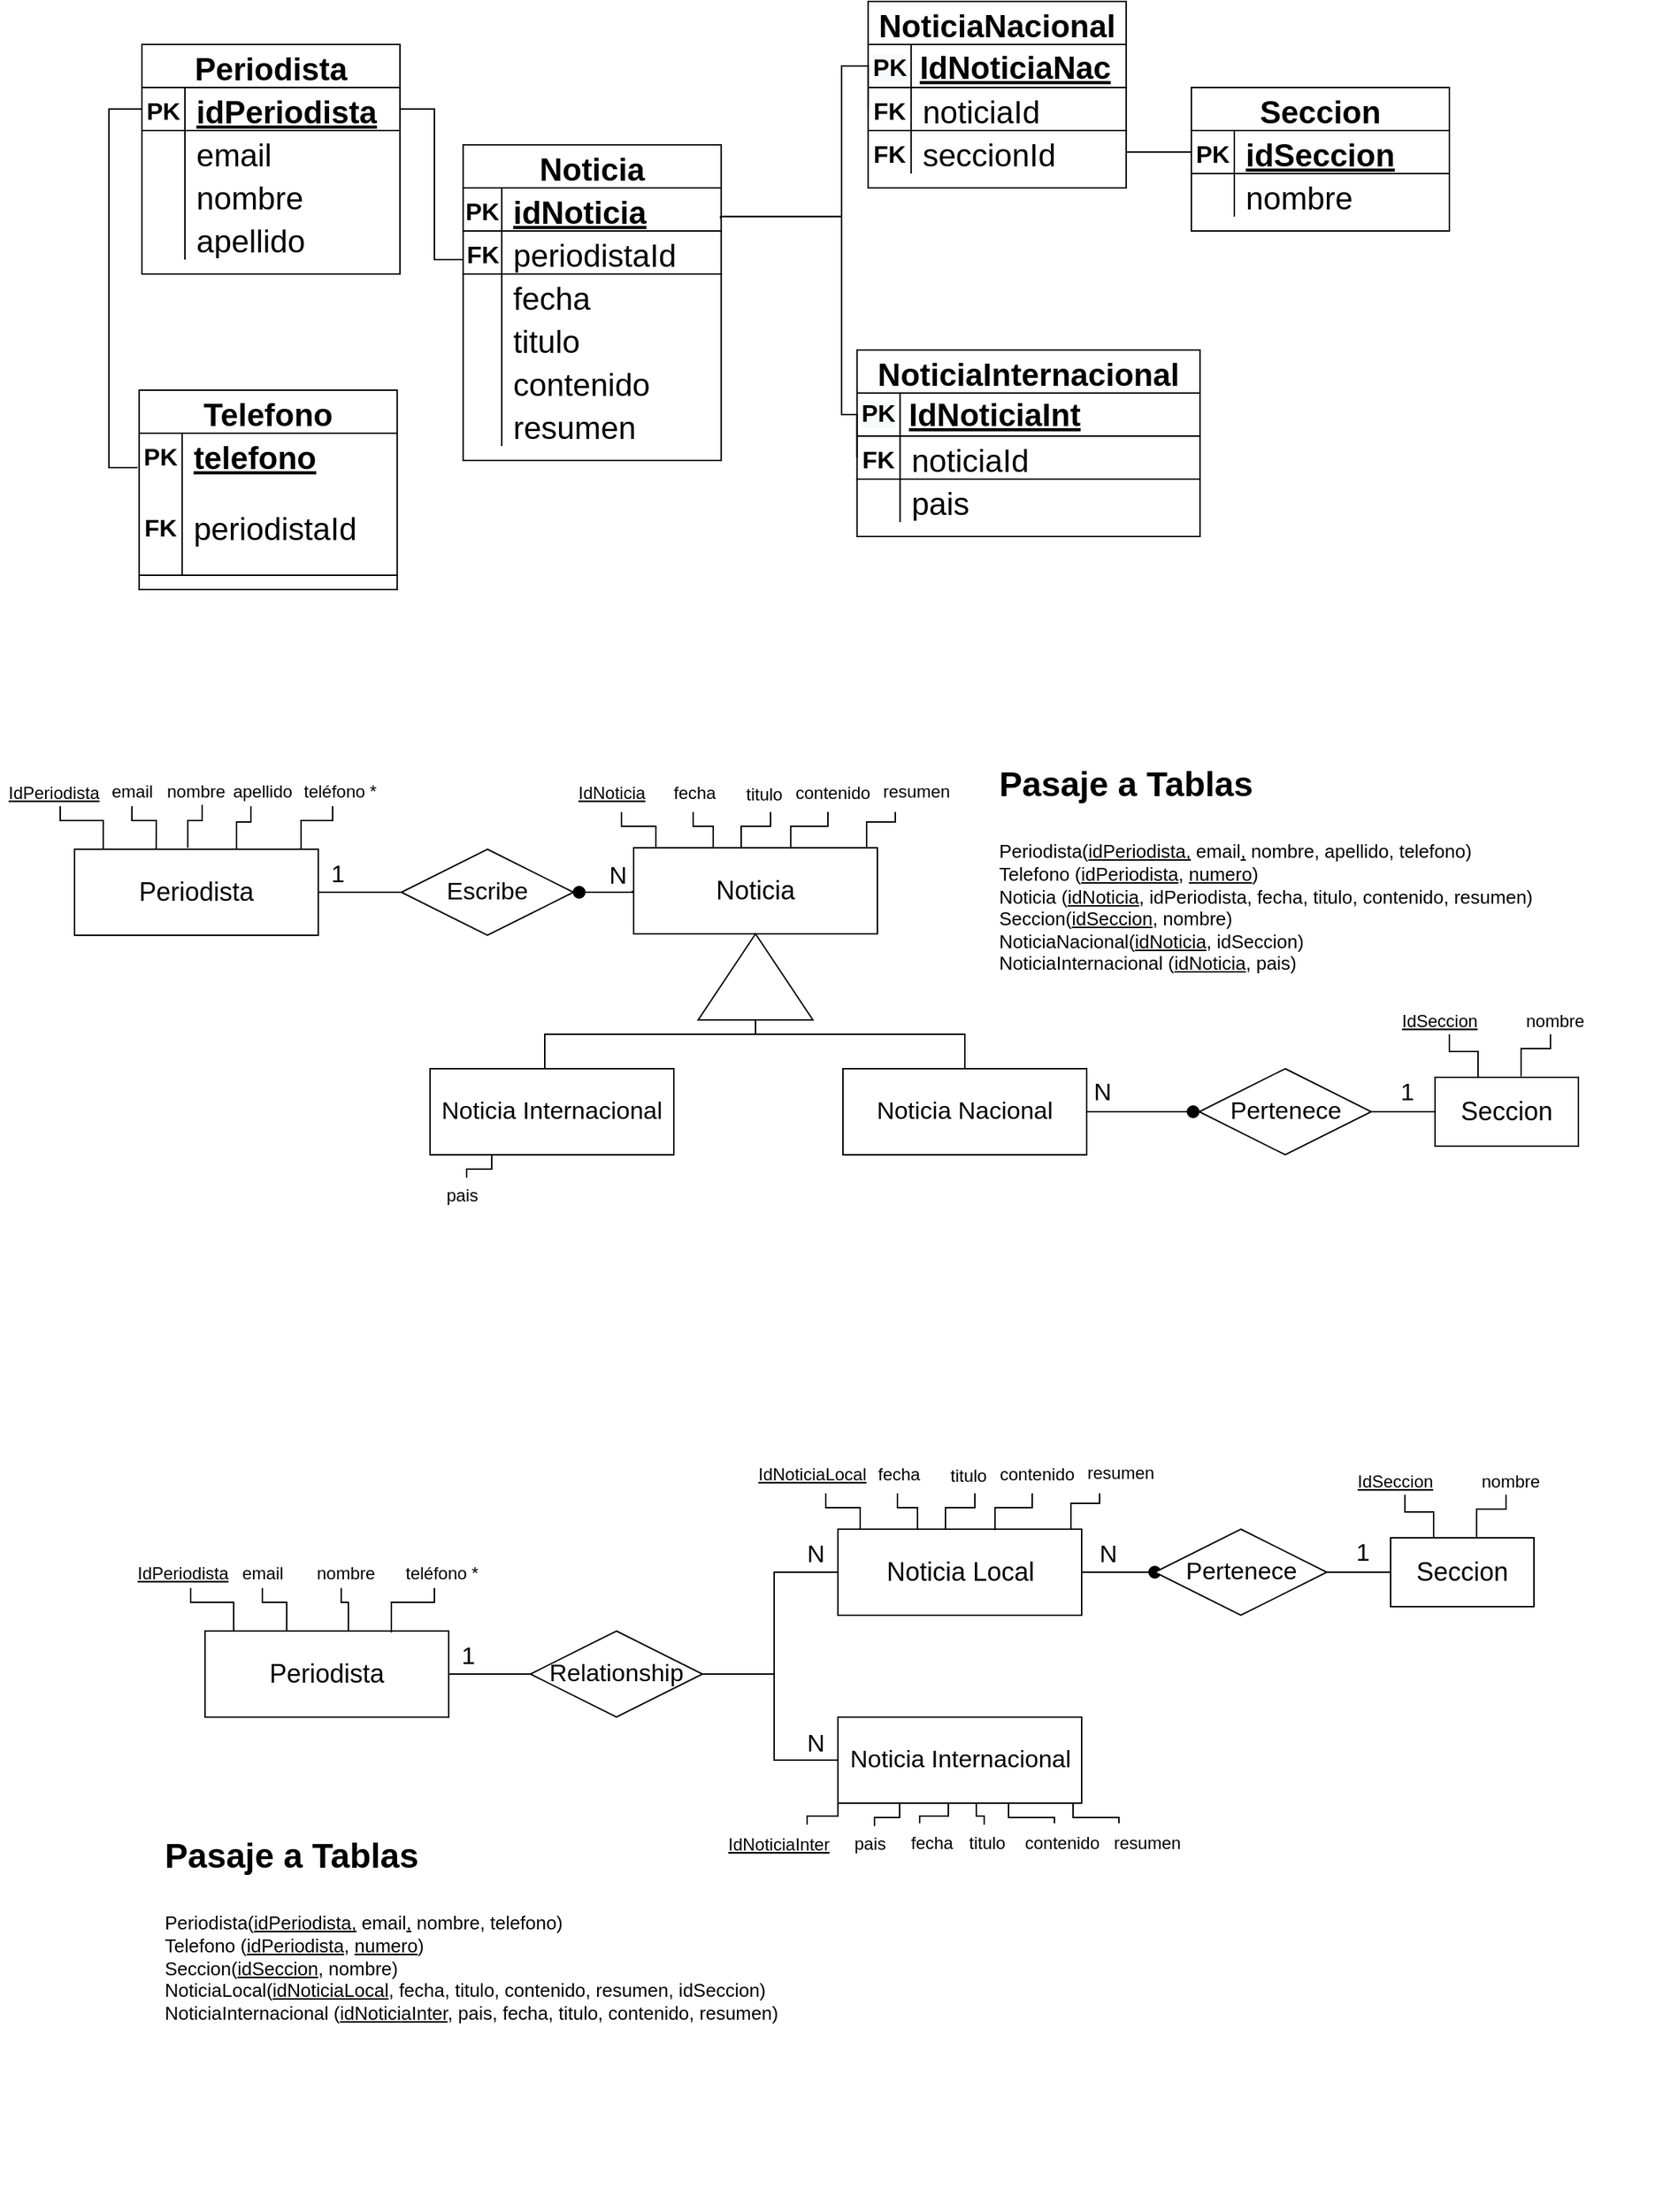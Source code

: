 <mxfile version="20.0.1" type="device"><diagram id="R2lEEEUBdFMjLlhIrx00" name="Page-1"><mxGraphModel dx="1240" dy="1910" grid="1" gridSize="10" guides="1" tooltips="1" connect="1" arrows="1" fold="1" page="1" pageScale="1" pageWidth="850" pageHeight="1100" math="0" shadow="0" extFonts="Permanent Marker^https://fonts.googleapis.com/css?family=Permanent+Marker"><root><mxCell id="0"/><mxCell id="1" parent="0"/><mxCell id="0O6VECuwE1NPUzFSud5H-107" style="edgeStyle=orthogonalEdgeStyle;rounded=0;orthogonalLoop=1;jettySize=auto;html=1;exitX=1;exitY=0.5;exitDx=0;exitDy=0;entryX=0;entryY=0.5;entryDx=0;entryDy=0;fontSize=17;endArrow=oval;endFill=1;endSize=8;" parent="1" source="0O6VECuwE1NPUzFSud5H-10" target="0O6VECuwE1NPUzFSud5H-106" edge="1"><mxGeometry relative="1" as="geometry"/></mxCell><mxCell id="0O6VECuwE1NPUzFSud5H-10" value="&lt;font style=&quot;font-size: 18px&quot;&gt;Noticia Local&lt;/font&gt;" style="whiteSpace=wrap;html=1;align=center;" parent="1" vertex="1"><mxGeometry x="634.5" y="415" width="170" height="60" as="geometry"/></mxCell><mxCell id="0O6VECuwE1NPUzFSud5H-26" style="edgeStyle=orthogonalEdgeStyle;rounded=0;orthogonalLoop=1;jettySize=auto;html=1;fontSize=18;endArrow=none;endFill=0;" parent="1" edge="1"><mxGeometry relative="1" as="geometry"><mxPoint x="626" y="390" as="sourcePoint"/><mxPoint x="650" y="415" as="targetPoint"/><Array as="points"><mxPoint x="626" y="400"/><mxPoint x="650" y="400"/><mxPoint x="650" y="415"/></Array></mxGeometry></mxCell><mxCell id="0O6VECuwE1NPUzFSud5H-28" style="edgeStyle=orthogonalEdgeStyle;rounded=0;orthogonalLoop=1;jettySize=auto;html=1;fontSize=18;endArrow=none;endFill=0;" parent="1" edge="1"><mxGeometry relative="1" as="geometry"><mxPoint x="676" y="390" as="sourcePoint"/><mxPoint x="690" y="415" as="targetPoint"/><Array as="points"><mxPoint x="676" y="400"/><mxPoint x="690" y="400"/></Array></mxGeometry></mxCell><mxCell id="0O6VECuwE1NPUzFSud5H-29" style="edgeStyle=orthogonalEdgeStyle;rounded=0;orthogonalLoop=1;jettySize=auto;html=1;fontSize=18;endArrow=none;endFill=0;entryX=0.5;entryY=0;entryDx=0;entryDy=0;" parent="1" edge="1"><mxGeometry relative="1" as="geometry"><mxPoint x="730" y="390" as="sourcePoint"/><mxPoint x="709.5" y="415" as="targetPoint"/><Array as="points"><mxPoint x="730" y="400"/><mxPoint x="710" y="400"/></Array></mxGeometry></mxCell><mxCell id="0O6VECuwE1NPUzFSud5H-30" style="edgeStyle=orthogonalEdgeStyle;rounded=0;orthogonalLoop=1;jettySize=auto;html=1;entryX=0.827;entryY=0.01;entryDx=0;entryDy=0;entryPerimeter=0;fontSize=18;endArrow=none;endFill=0;startArrow=none;" parent="1" edge="1"><mxGeometry relative="1" as="geometry"><mxPoint x="770" y="390" as="sourcePoint"/><mxPoint x="744.09" y="415.6" as="targetPoint"/><Array as="points"><mxPoint x="770" y="400"/><mxPoint x="744" y="400"/></Array></mxGeometry></mxCell><mxCell id="0O6VECuwE1NPUzFSud5H-103" style="edgeStyle=orthogonalEdgeStyle;rounded=0;orthogonalLoop=1;jettySize=auto;html=1;exitX=1;exitY=0.5;exitDx=0;exitDy=0;entryX=0;entryY=0.5;entryDx=0;entryDy=0;fontSize=17;endArrow=none;endFill=0;" parent="1" source="0O6VECuwE1NPUzFSud5H-47" target="0O6VECuwE1NPUzFSud5H-102" edge="1"><mxGeometry relative="1" as="geometry"/></mxCell><mxCell id="0O6VECuwE1NPUzFSud5H-47" value="&lt;font style=&quot;font-size: 18px&quot;&gt;Periodista&lt;/font&gt;" style="whiteSpace=wrap;html=1;align=center;" parent="1" vertex="1"><mxGeometry x="193" y="486" width="170" height="60" as="geometry"/></mxCell><mxCell id="0O6VECuwE1NPUzFSud5H-48" style="edgeStyle=orthogonalEdgeStyle;rounded=0;orthogonalLoop=1;jettySize=auto;html=1;fontSize=18;endArrow=none;endFill=0;" parent="1" edge="1"><mxGeometry relative="1" as="geometry"><Array as="points"><mxPoint x="183" y="456"/><mxPoint x="183" y="466"/><mxPoint x="213" y="466"/></Array><mxPoint x="183" y="456" as="sourcePoint"/><mxPoint x="213" y="486" as="targetPoint"/></mxGeometry></mxCell><mxCell id="0O6VECuwE1NPUzFSud5H-50" style="edgeStyle=orthogonalEdgeStyle;rounded=0;orthogonalLoop=1;jettySize=auto;html=1;entryX=0.5;entryY=0;entryDx=0;entryDy=0;fontSize=18;endArrow=none;endFill=0;exitX=0.5;exitY=1;exitDx=0;exitDy=0;" parent="1" target="0O6VECuwE1NPUzFSud5H-47" edge="1"><mxGeometry relative="1" as="geometry"><Array as="points"><mxPoint x="288" y="466"/><mxPoint x="293" y="466"/><mxPoint x="293" y="486"/></Array><mxPoint x="288" y="456" as="sourcePoint"/></mxGeometry></mxCell><mxCell id="0O6VECuwE1NPUzFSud5H-55" style="edgeStyle=orthogonalEdgeStyle;rounded=0;orthogonalLoop=1;jettySize=auto;html=1;fontSize=18;endArrow=none;endFill=0;exitX=0.5;exitY=1;exitDx=0;exitDy=0;" parent="1" edge="1"><mxGeometry relative="1" as="geometry"><Array as="points"><mxPoint x="353" y="466"/><mxPoint x="323" y="466"/><mxPoint x="323" y="487"/></Array><mxPoint x="353" y="456" as="sourcePoint"/><mxPoint x="323" y="487" as="targetPoint"/></mxGeometry></mxCell><mxCell id="0O6VECuwE1NPUzFSud5H-64" style="edgeStyle=orthogonalEdgeStyle;rounded=0;orthogonalLoop=1;jettySize=auto;html=1;entryX=0.335;entryY=-0.007;entryDx=0;entryDy=0;entryPerimeter=0;fontSize=18;endArrow=none;endFill=0;" parent="1" target="0O6VECuwE1NPUzFSud5H-47" edge="1"><mxGeometry relative="1" as="geometry"><mxPoint x="233.029" y="455.939" as="sourcePoint"/><Array as="points"><mxPoint x="233" y="466"/><mxPoint x="250" y="466"/></Array></mxGeometry></mxCell><mxCell id="0O6VECuwE1NPUzFSud5H-66" value="teléfono *" style="text;strokeColor=none;fillColor=none;spacingLeft=4;spacingRight=4;overflow=hidden;rotatable=0;points=[[0,0.5],[1,0.5]];portConstraint=eastwest;fontSize=12;" parent="1" vertex="1"><mxGeometry x="327" y="432" width="70" height="30" as="geometry"/></mxCell><mxCell id="0O6VECuwE1NPUzFSud5H-67" value="nombre" style="text;strokeColor=none;fillColor=none;spacingLeft=4;spacingRight=4;overflow=hidden;rotatable=0;points=[[0,0.5],[1,0.5]];portConstraint=eastwest;fontSize=12;" parent="1" vertex="1"><mxGeometry x="265" y="432" width="55" height="30" as="geometry"/></mxCell><mxCell id="0O6VECuwE1NPUzFSud5H-68" value="email" style="text;strokeColor=none;fillColor=none;spacingLeft=4;spacingRight=4;overflow=hidden;rotatable=0;points=[[0,0.5],[1,0.5]];portConstraint=eastwest;fontSize=12;fontStyle=0" parent="1" vertex="1"><mxGeometry x="213" y="432" width="55" height="30" as="geometry"/></mxCell><mxCell id="0O6VECuwE1NPUzFSud5H-69" value="IdPeriodista" style="text;strokeColor=none;fillColor=none;spacingLeft=4;spacingRight=4;overflow=hidden;rotatable=0;points=[[0,0.5],[1,0.5]];portConstraint=eastwest;fontSize=12;fontStyle=4" parent="1" vertex="1"><mxGeometry x="140" y="432" width="80" height="30" as="geometry"/></mxCell><mxCell id="0O6VECuwE1NPUzFSud5H-71" value="IdNoticiaLocal" style="text;strokeColor=none;fillColor=none;spacingLeft=4;spacingRight=4;overflow=hidden;rotatable=0;points=[[0,0.5],[1,0.5]];portConstraint=eastwest;fontSize=12;fontStyle=4" parent="1" vertex="1"><mxGeometry x="573" y="363" width="87.5" height="22" as="geometry"/></mxCell><mxCell id="0O6VECuwE1NPUzFSud5H-73" value="fecha" style="text;strokeColor=none;fillColor=none;spacingLeft=4;spacingRight=4;overflow=hidden;rotatable=0;points=[[0,0.5],[1,0.5]];portConstraint=eastwest;fontSize=12;" parent="1" vertex="1"><mxGeometry x="656.5" y="363" width="55" height="30" as="geometry"/></mxCell><mxCell id="0O6VECuwE1NPUzFSud5H-74" value="titulo" style="text;strokeColor=none;fillColor=none;spacingLeft=4;spacingRight=4;overflow=hidden;rotatable=0;points=[[0,0.5],[1,0.5]];portConstraint=eastwest;fontSize=12;" parent="1" vertex="1"><mxGeometry x="707" y="364" width="55" height="20" as="geometry"/></mxCell><mxCell id="0O6VECuwE1NPUzFSud5H-75" value="contenido" style="text;strokeColor=none;fillColor=none;spacingLeft=4;spacingRight=4;overflow=hidden;rotatable=0;points=[[0,0.5],[1,0.5]];portConstraint=eastwest;fontSize=12;" parent="1" vertex="1"><mxGeometry x="741.5" y="363" width="70" height="20" as="geometry"/></mxCell><mxCell id="0O6VECuwE1NPUzFSud5H-77" value="resumen" style="text;strokeColor=none;fillColor=none;spacingLeft=4;spacingRight=4;overflow=hidden;rotatable=0;points=[[0,0.5],[1,0.5]];portConstraint=eastwest;fontSize=12;" parent="1" vertex="1"><mxGeometry x="802.5" y="362" width="60" height="30" as="geometry"/></mxCell><mxCell id="0O6VECuwE1NPUzFSud5H-80" value="&lt;font style=&quot;font-weight: normal ; font-size: 17px&quot;&gt;Noticia Internacional&lt;/font&gt;" style="whiteSpace=wrap;html=1;align=center;fontSize=15;fontStyle=1" parent="1" vertex="1"><mxGeometry x="634.5" y="546" width="170" height="60" as="geometry"/></mxCell><mxCell id="0O6VECuwE1NPUzFSud5H-81" style="edgeStyle=orthogonalEdgeStyle;rounded=0;orthogonalLoop=1;jettySize=auto;html=1;entryX=0;entryY=1;entryDx=0;entryDy=0;fontSize=18;endArrow=none;endFill=0;" parent="1" source="0O6VECuwE1NPUzFSud5H-87" target="0O6VECuwE1NPUzFSud5H-80" edge="1"><mxGeometry relative="1" as="geometry"><mxPoint x="587" y="516" as="sourcePoint"/><Array as="points"><mxPoint x="613" y="615"/><mxPoint x="635" y="615"/></Array></mxGeometry></mxCell><mxCell id="0O6VECuwE1NPUzFSud5H-82" style="edgeStyle=orthogonalEdgeStyle;rounded=0;orthogonalLoop=1;jettySize=auto;html=1;entryX=0.5;entryY=1;entryDx=0;entryDy=0;fontSize=18;endArrow=none;endFill=0;" parent="1" edge="1"><mxGeometry relative="1" as="geometry"><mxPoint x="691.5" y="620" as="sourcePoint"/><Array as="points"><mxPoint x="691.5" y="615"/><mxPoint x="711.5" y="615"/></Array><mxPoint x="711.5" y="606" as="targetPoint"/></mxGeometry></mxCell><mxCell id="0O6VECuwE1NPUzFSud5H-84" style="edgeStyle=orthogonalEdgeStyle;rounded=0;orthogonalLoop=1;jettySize=auto;html=1;fontSize=18;endArrow=none;endFill=0;startArrow=none;" parent="1" edge="1"><mxGeometry relative="1" as="geometry"><mxPoint x="785.5" y="620" as="sourcePoint"/><Array as="points"><mxPoint x="785.5" y="616"/><mxPoint x="753.5" y="616"/></Array><mxPoint x="753.5" y="606" as="targetPoint"/></mxGeometry></mxCell><mxCell id="0O6VECuwE1NPUzFSud5H-85" style="edgeStyle=orthogonalEdgeStyle;rounded=0;orthogonalLoop=1;jettySize=auto;html=1;fontSize=18;endArrow=none;endFill=0;" parent="1" edge="1"><mxGeometry relative="1" as="geometry"><mxPoint x="660" y="620" as="sourcePoint"/><Array as="points"><mxPoint x="660" y="622"/><mxPoint x="660" y="616"/><mxPoint x="678" y="616"/></Array><mxPoint x="677.5" y="606" as="targetPoint"/></mxGeometry></mxCell><mxCell id="0O6VECuwE1NPUzFSud5H-87" value="IdNoticiaInter" style="text;strokeColor=none;fillColor=none;spacingLeft=4;spacingRight=4;overflow=hidden;rotatable=0;points=[[0,0.5],[1,0.5]];portConstraint=eastwest;fontSize=12;fontStyle=4" parent="1" vertex="1"><mxGeometry x="552" y="621" width="82.5" height="22" as="geometry"/></mxCell><mxCell id="0O6VECuwE1NPUzFSud5H-88" value="pais" style="text;strokeColor=none;fillColor=none;spacingLeft=4;spacingRight=4;overflow=hidden;rotatable=0;points=[[0,0.5],[1,0.5]];portConstraint=eastwest;fontSize=12;" parent="1" vertex="1"><mxGeometry x="640" y="620.5" width="55" height="23" as="geometry"/></mxCell><mxCell id="0O6VECuwE1NPUzFSud5H-89" value="fecha" style="text;strokeColor=none;fillColor=none;spacingLeft=4;spacingRight=4;overflow=hidden;rotatable=0;points=[[0,0.5],[1,0.5]];portConstraint=eastwest;fontSize=12;" parent="1" vertex="1"><mxGeometry x="679.5" y="620" width="55" height="30" as="geometry"/></mxCell><mxCell id="0O6VECuwE1NPUzFSud5H-90" value="titulo" style="text;strokeColor=none;fillColor=none;spacingLeft=4;spacingRight=4;overflow=hidden;rotatable=0;points=[[0,0.5],[1,0.5]];portConstraint=eastwest;fontSize=12;" parent="1" vertex="1"><mxGeometry x="720" y="620" width="55" height="30" as="geometry"/></mxCell><mxCell id="0O6VECuwE1NPUzFSud5H-91" value="contenido" style="text;strokeColor=none;fillColor=none;spacingLeft=4;spacingRight=4;overflow=hidden;rotatable=0;points=[[0,0.5],[1,0.5]];portConstraint=eastwest;fontSize=12;labelPosition=center;verticalLabelPosition=middle;align=center;verticalAlign=middle;" parent="1" vertex="1"><mxGeometry x="756" y="623" width="70" height="20" as="geometry"/></mxCell><mxCell id="0O6VECuwE1NPUzFSud5H-92" value="resumen" style="text;strokeColor=none;fillColor=none;spacingLeft=4;spacingRight=4;overflow=hidden;rotatable=0;points=[[0,0.5],[1,0.5]];portConstraint=eastwest;fontSize=12;verticalAlign=top;horizontal=1;" parent="1" vertex="1"><mxGeometry x="821" y="620" width="60" height="30" as="geometry"/></mxCell><mxCell id="0O6VECuwE1NPUzFSud5H-93" value="&lt;font style=&quot;font-size: 18px&quot;&gt;Seccion&lt;/font&gt;" style="whiteSpace=wrap;html=1;align=center;" parent="1" vertex="1"><mxGeometry x="1020" y="421" width="100" height="48" as="geometry"/></mxCell><mxCell id="0O6VECuwE1NPUzFSud5H-94" style="edgeStyle=orthogonalEdgeStyle;rounded=0;orthogonalLoop=1;jettySize=auto;html=1;fontSize=18;endArrow=none;endFill=0;" parent="1" edge="1"><mxGeometry relative="1" as="geometry"><Array as="points"><mxPoint x="1030" y="393"/><mxPoint x="1030" y="403"/><mxPoint x="1050" y="403"/></Array><mxPoint x="1030" y="391" as="sourcePoint"/><mxPoint x="1050" y="421" as="targetPoint"/></mxGeometry></mxCell><mxCell id="0O6VECuwE1NPUzFSud5H-95" style="edgeStyle=orthogonalEdgeStyle;rounded=0;orthogonalLoop=1;jettySize=auto;html=1;entryX=0.5;entryY=0;entryDx=0;entryDy=0;fontSize=18;endArrow=none;endFill=0;exitX=0.5;exitY=1;exitDx=0;exitDy=0;" parent="1" target="0O6VECuwE1NPUzFSud5H-93" edge="1"><mxGeometry relative="1" as="geometry"><Array as="points"><mxPoint x="1101" y="401"/><mxPoint x="1080" y="401"/><mxPoint x="1080" y="421"/></Array><mxPoint x="1100.5" y="391" as="sourcePoint"/></mxGeometry></mxCell><mxCell id="0O6VECuwE1NPUzFSud5H-99" value="nombre" style="text;strokeColor=none;fillColor=none;spacingLeft=4;spacingRight=4;overflow=hidden;rotatable=0;points=[[0,0.5],[1,0.5]];portConstraint=eastwest;fontSize=12;" parent="1" vertex="1"><mxGeometry x="1077.5" y="368" width="55" height="30" as="geometry"/></mxCell><mxCell id="0O6VECuwE1NPUzFSud5H-101" value="IdSeccion" style="text;strokeColor=none;fillColor=none;spacingLeft=4;spacingRight=4;overflow=hidden;rotatable=0;points=[[0,0.5],[1,0.5]];portConstraint=eastwest;fontSize=12;fontStyle=4" parent="1" vertex="1"><mxGeometry x="991" y="368" width="80" height="30" as="geometry"/></mxCell><mxCell id="0O6VECuwE1NPUzFSud5H-104" style="edgeStyle=orthogonalEdgeStyle;rounded=0;orthogonalLoop=1;jettySize=auto;html=1;exitX=1;exitY=0.5;exitDx=0;exitDy=0;entryX=0;entryY=0.5;entryDx=0;entryDy=0;fontSize=17;endArrow=none;endFill=0;" parent="1" source="0O6VECuwE1NPUzFSud5H-102" target="0O6VECuwE1NPUzFSud5H-80" edge="1"><mxGeometry relative="1" as="geometry"><Array as="points"><mxPoint x="590" y="516"/><mxPoint x="590" y="576"/></Array></mxGeometry></mxCell><mxCell id="0O6VECuwE1NPUzFSud5H-105" style="edgeStyle=orthogonalEdgeStyle;rounded=0;orthogonalLoop=1;jettySize=auto;html=1;exitX=1;exitY=0.5;exitDx=0;exitDy=0;entryX=0;entryY=0.5;entryDx=0;entryDy=0;fontSize=17;endArrow=none;endFill=0;" parent="1" source="0O6VECuwE1NPUzFSud5H-102" target="0O6VECuwE1NPUzFSud5H-10" edge="1"><mxGeometry relative="1" as="geometry"><Array as="points"><mxPoint x="590" y="516"/><mxPoint x="590" y="445"/></Array></mxGeometry></mxCell><mxCell id="0O6VECuwE1NPUzFSud5H-102" value="Relationship" style="shape=rhombus;perimeter=rhombusPerimeter;whiteSpace=wrap;html=1;align=center;fontSize=17;" parent="1" vertex="1"><mxGeometry x="420" y="486" width="120" height="60" as="geometry"/></mxCell><mxCell id="0O6VECuwE1NPUzFSud5H-108" style="edgeStyle=orthogonalEdgeStyle;rounded=0;orthogonalLoop=1;jettySize=auto;html=1;exitX=1;exitY=0.5;exitDx=0;exitDy=0;fontSize=17;endArrow=none;endFill=0;" parent="1" source="0O6VECuwE1NPUzFSud5H-106" edge="1"><mxGeometry relative="1" as="geometry"><mxPoint x="1020" y="445" as="targetPoint"/></mxGeometry></mxCell><mxCell id="0O6VECuwE1NPUzFSud5H-106" value="Pertenece" style="shape=rhombus;perimeter=rhombusPerimeter;whiteSpace=wrap;html=1;align=center;fontSize=17;" parent="1" vertex="1"><mxGeometry x="855.5" y="415" width="120" height="60" as="geometry"/></mxCell><mxCell id="0O6VECuwE1NPUzFSud5H-110" style="edgeStyle=orthogonalEdgeStyle;rounded=0;orthogonalLoop=1;jettySize=auto;html=1;entryX=0.5;entryY=1;entryDx=0;entryDy=0;fontSize=18;endArrow=none;endFill=0;" parent="1" edge="1"><mxGeometry relative="1" as="geometry"><mxPoint x="736.5" y="615" as="sourcePoint"/><Array as="points"><mxPoint x="736.5" y="621"/><mxPoint x="736.5" y="615"/><mxPoint x="731.5" y="615"/></Array><mxPoint x="731" y="606" as="targetPoint"/></mxGeometry></mxCell><mxCell id="0O6VECuwE1NPUzFSud5H-113" value="&lt;h1&gt;&lt;span style=&quot;font-weight: normal&quot;&gt;&lt;font style=&quot;font-size: 17px&quot;&gt;1&lt;/font&gt;&lt;/span&gt;&lt;/h1&gt;" style="text;html=1;strokeColor=none;fillColor=none;spacing=5;spacingTop=-20;whiteSpace=wrap;overflow=hidden;rounded=0;fontSize=17;verticalAlign=middle;" parent="1" vertex="1"><mxGeometry x="367" y="469" width="30" height="50" as="geometry"/></mxCell><mxCell id="0O6VECuwE1NPUzFSud5H-114" value="&lt;h1&gt;&lt;span style=&quot;font-weight: normal&quot;&gt;&lt;font style=&quot;font-size: 17px&quot;&gt;N&lt;/font&gt;&lt;/span&gt;&lt;/h1&gt;" style="text;html=1;strokeColor=none;fillColor=none;spacing=5;spacingTop=-20;whiteSpace=wrap;overflow=hidden;rounded=0;fontSize=17;verticalAlign=middle;" parent="1" vertex="1"><mxGeometry x="608" y="398" width="30" height="50" as="geometry"/></mxCell><mxCell id="0O6VECuwE1NPUzFSud5H-115" value="&lt;h1&gt;&lt;span style=&quot;font-weight: normal&quot;&gt;&lt;font style=&quot;font-size: 17px&quot;&gt;N&lt;/font&gt;&lt;/span&gt;&lt;/h1&gt;" style="text;html=1;strokeColor=none;fillColor=none;spacing=5;spacingTop=-20;whiteSpace=wrap;overflow=hidden;rounded=0;fontSize=17;verticalAlign=middle;" parent="1" vertex="1"><mxGeometry x="608" y="530" width="30" height="50" as="geometry"/></mxCell><mxCell id="0O6VECuwE1NPUzFSud5H-116" value="&lt;h1&gt;&lt;span style=&quot;font-weight: normal&quot;&gt;&lt;font style=&quot;font-size: 17px&quot;&gt;N&lt;/font&gt;&lt;/span&gt;&lt;/h1&gt;" style="text;html=1;strokeColor=none;fillColor=none;spacing=5;spacingTop=-20;whiteSpace=wrap;overflow=hidden;rounded=0;fontSize=17;verticalAlign=middle;" parent="1" vertex="1"><mxGeometry x="812" y="398" width="30" height="50" as="geometry"/></mxCell><mxCell id="0O6VECuwE1NPUzFSud5H-117" value="&lt;h1&gt;&lt;span style=&quot;font-weight: normal&quot;&gt;&lt;font style=&quot;font-size: 17px&quot;&gt;1&lt;/font&gt;&lt;/span&gt;&lt;/h1&gt;" style="text;html=1;strokeColor=none;fillColor=none;spacing=5;spacingTop=-20;whiteSpace=wrap;overflow=hidden;rounded=0;fontSize=17;verticalAlign=middle;" parent="1" vertex="1"><mxGeometry x="991" y="397" width="30" height="50" as="geometry"/></mxCell><mxCell id="0O6VECuwE1NPUzFSud5H-120" style="edgeStyle=orthogonalEdgeStyle;rounded=0;orthogonalLoop=1;jettySize=auto;html=1;fontSize=18;endArrow=none;endFill=0;entryX=0.951;entryY=0.002;entryDx=0;entryDy=0;entryPerimeter=0;" parent="1" target="0O6VECuwE1NPUzFSud5H-10" edge="1"><mxGeometry relative="1" as="geometry"><mxPoint x="817" y="390" as="sourcePoint"/><mxPoint x="800" y="410" as="targetPoint"/><Array as="points"><mxPoint x="817" y="397"/><mxPoint x="797" y="397"/><mxPoint x="797" y="415"/></Array></mxGeometry></mxCell><mxCell id="0O6VECuwE1NPUzFSud5H-121" style="edgeStyle=orthogonalEdgeStyle;rounded=0;orthogonalLoop=1;jettySize=auto;html=1;fontSize=18;endArrow=none;endFill=0;startArrow=none;" parent="1" edge="1"><mxGeometry relative="1" as="geometry"><mxPoint x="830.5" y="620" as="sourcePoint"/><Array as="points"><mxPoint x="830.5" y="616"/><mxPoint x="798.5" y="616"/></Array><mxPoint x="798.5" y="606" as="targetPoint"/></mxGeometry></mxCell><mxCell id="0O6VECuwE1NPUzFSud5H-124" value="&lt;h1&gt;&lt;font style=&quot;font-size: 24px&quot;&gt;Pasaje a Tablas&lt;/font&gt;&lt;/h1&gt;&lt;div class=&quot;gmail_default&quot; style=&quot;font-size: small ; background-color: rgb(255 , 255 , 255) ; font-family: &amp;#34;verdana&amp;#34; , sans-serif&quot;&gt;Periodista(&lt;u&gt;idPeriodista,&lt;/u&gt; email&lt;u&gt;,&lt;/u&gt;&amp;nbsp;nombre, telefono)&lt;/div&gt;&lt;div class=&quot;gmail_default&quot; style=&quot;font-size: small ; background-color: rgb(255 , 255 , 255) ; font-family: &amp;#34;verdana&amp;#34; , sans-serif&quot;&gt;Telefono (&lt;u&gt;idPeriodista&lt;/u&gt;, &lt;u&gt;numero&lt;/u&gt;)&lt;/div&gt;&lt;div class=&quot;gmail_default&quot; style=&quot;font-size: small ; background-color: rgb(255 , 255 , 255) ; font-family: &amp;#34;verdana&amp;#34; , sans-serif&quot;&gt;Seccion(&lt;u&gt;idSeccion&lt;/u&gt;, nombre)&lt;br&gt;&lt;/div&gt;&lt;div class=&quot;gmail_default&quot; style=&quot;font-size: small ; background-color: rgb(255 , 255 , 255) ; font-family: &amp;#34;verdana&amp;#34; , sans-serif&quot;&gt;NoticiaLocal(&lt;u&gt;idNoticiaLocal&lt;/u&gt;, fecha, titulo, contenido, resumen, idSeccion)&lt;/div&gt;&lt;div class=&quot;gmail_default&quot; style=&quot;font-size: small ; background-color: rgb(255 , 255 , 255) ; font-family: &amp;#34;verdana&amp;#34; , sans-serif&quot;&gt;NoticiaInternacional&amp;nbsp;(&lt;u&gt;idNotici&lt;wbr&gt;aInter&lt;/u&gt;, pais, fecha, titulo, contenido, resumen)&lt;/div&gt;" style="text;html=1;strokeColor=none;fillColor=none;spacing=5;spacingTop=-20;whiteSpace=wrap;overflow=hidden;rounded=0;fontSize=17;" parent="1" vertex="1"><mxGeometry x="159.5" y="606" width="520" height="284" as="geometry"/></mxCell><mxCell id="0O6VECuwE1NPUzFSud5H-126" value="&lt;font style=&quot;font-size: 18px&quot;&gt;Noticia&lt;/font&gt;" style="whiteSpace=wrap;html=1;align=center;" parent="1" vertex="1"><mxGeometry x="492" y="-60" width="170" height="60" as="geometry"/></mxCell><mxCell id="0O6VECuwE1NPUzFSud5H-127" style="edgeStyle=orthogonalEdgeStyle;rounded=0;orthogonalLoop=1;jettySize=auto;html=1;fontSize=18;endArrow=none;endFill=0;" parent="1" edge="1"><mxGeometry relative="1" as="geometry"><mxPoint x="483.5" y="-85" as="sourcePoint"/><mxPoint x="507.5" y="-60" as="targetPoint"/><Array as="points"><mxPoint x="483.5" y="-75"/><mxPoint x="507.5" y="-75"/><mxPoint x="507.5" y="-60"/></Array></mxGeometry></mxCell><mxCell id="0O6VECuwE1NPUzFSud5H-128" style="edgeStyle=orthogonalEdgeStyle;rounded=0;orthogonalLoop=1;jettySize=auto;html=1;fontSize=18;endArrow=none;endFill=0;" parent="1" edge="1"><mxGeometry relative="1" as="geometry"><mxPoint x="533.5" y="-85" as="sourcePoint"/><mxPoint x="547.5" y="-60" as="targetPoint"/><Array as="points"><mxPoint x="533.5" y="-75"/><mxPoint x="547.5" y="-75"/></Array></mxGeometry></mxCell><mxCell id="0O6VECuwE1NPUzFSud5H-129" style="edgeStyle=orthogonalEdgeStyle;rounded=0;orthogonalLoop=1;jettySize=auto;html=1;fontSize=18;endArrow=none;endFill=0;entryX=0.5;entryY=0;entryDx=0;entryDy=0;" parent="1" edge="1"><mxGeometry relative="1" as="geometry"><mxPoint x="587.5" y="-85" as="sourcePoint"/><mxPoint x="567" y="-60" as="targetPoint"/><Array as="points"><mxPoint x="587.5" y="-75"/><mxPoint x="567.5" y="-75"/></Array></mxGeometry></mxCell><mxCell id="0O6VECuwE1NPUzFSud5H-130" style="edgeStyle=orthogonalEdgeStyle;rounded=0;orthogonalLoop=1;jettySize=auto;html=1;entryX=0.827;entryY=0.01;entryDx=0;entryDy=0;entryPerimeter=0;fontSize=18;endArrow=none;endFill=0;startArrow=none;" parent="1" edge="1"><mxGeometry relative="1" as="geometry"><mxPoint x="627.5" y="-85" as="sourcePoint"/><mxPoint x="601.59" y="-59.4" as="targetPoint"/><Array as="points"><mxPoint x="627.5" y="-75"/><mxPoint x="601.5" y="-75"/></Array></mxGeometry></mxCell><mxCell id="0O6VECuwE1NPUzFSud5H-131" style="edgeStyle=orthogonalEdgeStyle;rounded=0;orthogonalLoop=1;jettySize=auto;html=1;exitX=1;exitY=0.5;exitDx=0;exitDy=0;entryX=0;entryY=0.5;entryDx=0;entryDy=0;fontSize=17;endArrow=none;endFill=0;" parent="1" source="0O6VECuwE1NPUzFSud5H-132" target="0O6VECuwE1NPUzFSud5H-164" edge="1"><mxGeometry relative="1" as="geometry"/></mxCell><mxCell id="0O6VECuwE1NPUzFSud5H-132" value="&lt;font style=&quot;font-size: 18px&quot;&gt;Periodista&lt;/font&gt;" style="whiteSpace=wrap;html=1;align=center;" parent="1" vertex="1"><mxGeometry x="102" y="-59" width="170" height="60" as="geometry"/></mxCell><mxCell id="0O6VECuwE1NPUzFSud5H-133" style="edgeStyle=orthogonalEdgeStyle;rounded=0;orthogonalLoop=1;jettySize=auto;html=1;fontSize=18;endArrow=none;endFill=0;" parent="1" edge="1"><mxGeometry relative="1" as="geometry"><Array as="points"><mxPoint x="92" y="-89"/><mxPoint x="92" y="-79"/><mxPoint x="122" y="-79"/></Array><mxPoint x="92" y="-89" as="sourcePoint"/><mxPoint x="122" y="-59" as="targetPoint"/></mxGeometry></mxCell><mxCell id="0O6VECuwE1NPUzFSud5H-134" style="edgeStyle=orthogonalEdgeStyle;rounded=0;orthogonalLoop=1;jettySize=auto;html=1;fontSize=18;endArrow=none;endFill=0;" parent="1" edge="1"><mxGeometry relative="1" as="geometry"><Array as="points"><mxPoint x="191" y="-89"/><mxPoint x="191" y="-79"/><mxPoint x="181" y="-79"/></Array><mxPoint x="191" y="-90" as="sourcePoint"/><mxPoint x="181" y="-60" as="targetPoint"/></mxGeometry></mxCell><mxCell id="0O6VECuwE1NPUzFSud5H-135" style="edgeStyle=orthogonalEdgeStyle;rounded=0;orthogonalLoop=1;jettySize=auto;html=1;fontSize=18;endArrow=none;endFill=0;exitX=0.5;exitY=1;exitDx=0;exitDy=0;entryX=0.812;entryY=-0.006;entryDx=0;entryDy=0;entryPerimeter=0;" parent="1" edge="1"><mxGeometry relative="1" as="geometry"><Array as="points"><mxPoint x="282" y="-79"/><mxPoint x="260" y="-79"/></Array><mxPoint x="282" y="-89" as="sourcePoint"/><mxPoint x="260.04" y="-59.36" as="targetPoint"/></mxGeometry></mxCell><mxCell id="0O6VECuwE1NPUzFSud5H-136" style="edgeStyle=orthogonalEdgeStyle;rounded=0;orthogonalLoop=1;jettySize=auto;html=1;entryX=0.335;entryY=-0.007;entryDx=0;entryDy=0;entryPerimeter=0;fontSize=18;endArrow=none;endFill=0;" parent="1" target="0O6VECuwE1NPUzFSud5H-132" edge="1"><mxGeometry relative="1" as="geometry"><mxPoint x="142.029" y="-89.061" as="sourcePoint"/><Array as="points"><mxPoint x="142" y="-79"/><mxPoint x="159" y="-79"/></Array></mxGeometry></mxCell><mxCell id="0O6VECuwE1NPUzFSud5H-137" value="teléfono *" style="text;strokeColor=none;fillColor=none;spacingLeft=4;spacingRight=4;overflow=hidden;rotatable=0;points=[[0,0.5],[1,0.5]];portConstraint=eastwest;fontSize=12;" parent="1" vertex="1"><mxGeometry x="256" y="-113" width="70" height="30" as="geometry"/></mxCell><mxCell id="0O6VECuwE1NPUzFSud5H-138" value="nombre" style="text;strokeColor=none;fillColor=none;spacingLeft=4;spacingRight=4;overflow=hidden;rotatable=0;points=[[0,0.5],[1,0.5]];portConstraint=eastwest;fontSize=12;" parent="1" vertex="1"><mxGeometry x="160.5" y="-113" width="55" height="30" as="geometry"/></mxCell><mxCell id="0O6VECuwE1NPUzFSud5H-139" value="email" style="text;strokeColor=none;fillColor=none;spacingLeft=4;spacingRight=4;overflow=hidden;rotatable=0;points=[[0,0.5],[1,0.5]];portConstraint=eastwest;fontSize=12;fontStyle=0" parent="1" vertex="1"><mxGeometry x="122" y="-113" width="55" height="30" as="geometry"/></mxCell><mxCell id="0O6VECuwE1NPUzFSud5H-140" value="IdPeriodista" style="text;strokeColor=none;fillColor=none;spacingLeft=4;spacingRight=4;overflow=hidden;rotatable=0;points=[[0,0.5],[1,0.5]];portConstraint=eastwest;fontSize=12;fontStyle=4" parent="1" vertex="1"><mxGeometry x="50" y="-112" width="80" height="30" as="geometry"/></mxCell><mxCell id="0O6VECuwE1NPUzFSud5H-141" value="IdNoticia" style="text;strokeColor=none;fillColor=none;spacingLeft=4;spacingRight=4;overflow=hidden;rotatable=0;points=[[0,0.5],[1,0.5]];portConstraint=eastwest;fontSize=12;fontStyle=4" parent="1" vertex="1"><mxGeometry x="447.5" y="-112" width="87.5" height="22" as="geometry"/></mxCell><mxCell id="0O6VECuwE1NPUzFSud5H-142" value="fecha" style="text;strokeColor=none;fillColor=none;spacingLeft=4;spacingRight=4;overflow=hidden;rotatable=0;points=[[0,0.5],[1,0.5]];portConstraint=eastwest;fontSize=12;" parent="1" vertex="1"><mxGeometry x="514" y="-112" width="55" height="30" as="geometry"/></mxCell><mxCell id="0O6VECuwE1NPUzFSud5H-143" value="titulo" style="text;strokeColor=none;fillColor=none;spacingLeft=4;spacingRight=4;overflow=hidden;rotatable=0;points=[[0,0.5],[1,0.5]];portConstraint=eastwest;fontSize=12;" parent="1" vertex="1"><mxGeometry x="564.5" y="-111" width="55" height="20" as="geometry"/></mxCell><mxCell id="0O6VECuwE1NPUzFSud5H-144" value="contenido" style="text;strokeColor=none;fillColor=none;spacingLeft=4;spacingRight=4;overflow=hidden;rotatable=0;points=[[0,0.5],[1,0.5]];portConstraint=eastwest;fontSize=12;" parent="1" vertex="1"><mxGeometry x="599" y="-112" width="70" height="20" as="geometry"/></mxCell><mxCell id="0O6VECuwE1NPUzFSud5H-145" value="resumen" style="text;strokeColor=none;fillColor=none;spacingLeft=4;spacingRight=4;overflow=hidden;rotatable=0;points=[[0,0.5],[1,0.5]];portConstraint=eastwest;fontSize=12;" parent="1" vertex="1"><mxGeometry x="660" y="-113" width="60" height="30" as="geometry"/></mxCell><mxCell id="0O6VECuwE1NPUzFSud5H-191" style="edgeStyle=orthogonalEdgeStyle;rounded=0;orthogonalLoop=1;jettySize=auto;html=1;exitX=1;exitY=0.5;exitDx=0;exitDy=0;fontSize=24;endArrow=oval;endFill=1;endSize=8;" parent="1" source="0O6VECuwE1NPUzFSud5H-146" edge="1"><mxGeometry relative="1" as="geometry"><mxPoint x="882.25" y="124" as="targetPoint"/></mxGeometry></mxCell><mxCell id="0O6VECuwE1NPUzFSud5H-146" value="&lt;font style=&quot;font-weight: normal ; font-size: 17px&quot;&gt;Noticia Nacional&lt;/font&gt;" style="whiteSpace=wrap;html=1;align=center;fontSize=15;fontStyle=1" parent="1" vertex="1"><mxGeometry x="638" y="94" width="170" height="60" as="geometry"/></mxCell><mxCell id="0O6VECuwE1NPUzFSud5H-157" value="&lt;font style=&quot;font-size: 18px&quot;&gt;Seccion&lt;/font&gt;" style="whiteSpace=wrap;html=1;align=center;" parent="1" vertex="1"><mxGeometry x="1051" y="100" width="100" height="48" as="geometry"/></mxCell><mxCell id="0O6VECuwE1NPUzFSud5H-158" style="edgeStyle=orthogonalEdgeStyle;rounded=0;orthogonalLoop=1;jettySize=auto;html=1;fontSize=18;endArrow=none;endFill=0;" parent="1" edge="1"><mxGeometry relative="1" as="geometry"><Array as="points"><mxPoint x="1061" y="72"/><mxPoint x="1061" y="82"/><mxPoint x="1081" y="82"/></Array><mxPoint x="1061" y="70" as="sourcePoint"/><mxPoint x="1081" y="100" as="targetPoint"/></mxGeometry></mxCell><mxCell id="0O6VECuwE1NPUzFSud5H-159" style="edgeStyle=orthogonalEdgeStyle;rounded=0;orthogonalLoop=1;jettySize=auto;html=1;entryX=0.602;entryY=-0.017;entryDx=0;entryDy=0;fontSize=18;endArrow=none;endFill=0;exitX=0.5;exitY=1;exitDx=0;exitDy=0;entryPerimeter=0;" parent="1" target="0O6VECuwE1NPUzFSud5H-157" edge="1"><mxGeometry relative="1" as="geometry"><Array as="points"><mxPoint x="1131" y="80"/><mxPoint x="1111" y="80"/><mxPoint x="1111" y="99"/></Array><mxPoint x="1131.5" y="70" as="sourcePoint"/></mxGeometry></mxCell><mxCell id="0O6VECuwE1NPUzFSud5H-160" value="nombre" style="text;strokeColor=none;fillColor=none;spacingLeft=4;spacingRight=4;overflow=hidden;rotatable=0;points=[[0,0.5],[1,0.5]];portConstraint=eastwest;fontSize=12;" parent="1" vertex="1"><mxGeometry x="1108.5" y="47" width="55" height="30" as="geometry"/></mxCell><mxCell id="0O6VECuwE1NPUzFSud5H-161" value="IdSeccion" style="text;strokeColor=none;fillColor=none;spacingLeft=4;spacingRight=4;overflow=hidden;rotatable=0;points=[[0,0.5],[1,0.5]];portConstraint=eastwest;fontSize=12;fontStyle=4" parent="1" vertex="1"><mxGeometry x="1022" y="47" width="80" height="30" as="geometry"/></mxCell><mxCell id="0O6VECuwE1NPUzFSud5H-195" style="edgeStyle=orthogonalEdgeStyle;rounded=0;orthogonalLoop=1;jettySize=auto;html=1;fontSize=24;endArrow=none;endFill=0;endSize=8;startArrow=oval;startFill=1;startSize=8;" parent="1" edge="1"><mxGeometry relative="1" as="geometry"><mxPoint x="491" y="-30" as="targetPoint"/><mxPoint x="454" y="-29" as="sourcePoint"/></mxGeometry></mxCell><mxCell id="0O6VECuwE1NPUzFSud5H-164" value="Escribe" style="shape=rhombus;perimeter=rhombusPerimeter;whiteSpace=wrap;html=1;align=center;fontSize=17;" parent="1" vertex="1"><mxGeometry x="330" y="-59" width="120" height="60" as="geometry"/></mxCell><mxCell id="0O6VECuwE1NPUzFSud5H-165" style="edgeStyle=orthogonalEdgeStyle;rounded=0;orthogonalLoop=1;jettySize=auto;html=1;exitX=1;exitY=0.5;exitDx=0;exitDy=0;fontSize=17;endArrow=none;endFill=0;" parent="1" source="0O6VECuwE1NPUzFSud5H-166" edge="1"><mxGeometry relative="1" as="geometry"><mxPoint x="1051" y="124" as="targetPoint"/></mxGeometry></mxCell><mxCell id="0O6VECuwE1NPUzFSud5H-166" value="Pertenece" style="shape=rhombus;perimeter=rhombusPerimeter;whiteSpace=wrap;html=1;align=center;fontSize=17;" parent="1" vertex="1"><mxGeometry x="886.5" y="94" width="120" height="60" as="geometry"/></mxCell><mxCell id="0O6VECuwE1NPUzFSud5H-168" value="&lt;h1&gt;&lt;span style=&quot;font-weight: normal&quot;&gt;&lt;font style=&quot;font-size: 17px&quot;&gt;1&lt;/font&gt;&lt;/span&gt;&lt;/h1&gt;" style="text;html=1;strokeColor=none;fillColor=none;spacing=5;spacingTop=-20;whiteSpace=wrap;overflow=hidden;rounded=0;fontSize=17;verticalAlign=middle;" parent="1" vertex="1"><mxGeometry x="276" y="-76" width="30" height="50" as="geometry"/></mxCell><mxCell id="0O6VECuwE1NPUzFSud5H-171" value="&lt;h1&gt;&lt;span style=&quot;font-weight: normal&quot;&gt;&lt;font style=&quot;font-size: 17px&quot;&gt;N&lt;/font&gt;&lt;/span&gt;&lt;/h1&gt;" style="text;html=1;strokeColor=none;fillColor=none;spacing=5;spacingTop=-20;whiteSpace=wrap;overflow=hidden;rounded=0;fontSize=17;verticalAlign=middle;" parent="1" vertex="1"><mxGeometry x="808" y="76" width="30" height="50" as="geometry"/></mxCell><mxCell id="0O6VECuwE1NPUzFSud5H-172" value="&lt;h1&gt;&lt;span style=&quot;font-weight: normal&quot;&gt;&lt;font style=&quot;font-size: 17px&quot;&gt;1&lt;/font&gt;&lt;/span&gt;&lt;/h1&gt;" style="text;html=1;strokeColor=none;fillColor=none;spacing=5;spacingTop=-20;whiteSpace=wrap;overflow=hidden;rounded=0;fontSize=17;verticalAlign=middle;" parent="1" vertex="1"><mxGeometry x="1022" y="76" width="30" height="50" as="geometry"/></mxCell><mxCell id="0O6VECuwE1NPUzFSud5H-173" style="edgeStyle=orthogonalEdgeStyle;rounded=0;orthogonalLoop=1;jettySize=auto;html=1;fontSize=18;endArrow=none;endFill=0;entryX=0.951;entryY=0.002;entryDx=0;entryDy=0;entryPerimeter=0;" parent="1" target="0O6VECuwE1NPUzFSud5H-126" edge="1"><mxGeometry relative="1" as="geometry"><mxPoint x="674.5" y="-85" as="sourcePoint"/><mxPoint x="657.5" y="-65" as="targetPoint"/><Array as="points"><mxPoint x="674.5" y="-78"/><mxPoint x="654.5" y="-78"/><mxPoint x="654.5" y="-60"/></Array></mxGeometry></mxCell><mxCell id="0O6VECuwE1NPUzFSud5H-175" value="&lt;font style=&quot;font-weight: normal ; font-size: 17px&quot;&gt;Noticia Internacional&lt;/font&gt;" style="whiteSpace=wrap;html=1;align=center;fontSize=15;fontStyle=1" parent="1" vertex="1"><mxGeometry x="350" y="94" width="170" height="60" as="geometry"/></mxCell><mxCell id="0O6VECuwE1NPUzFSud5H-179" style="edgeStyle=orthogonalEdgeStyle;rounded=0;orthogonalLoop=1;jettySize=auto;html=1;fontSize=18;endArrow=none;endFill=0;" parent="1" edge="1"><mxGeometry relative="1" as="geometry"><mxPoint x="375.5" y="168" as="sourcePoint"/><Array as="points"><mxPoint x="375.5" y="170"/><mxPoint x="375.5" y="164"/><mxPoint x="393.5" y="164"/></Array><mxPoint x="393.0" y="154" as="targetPoint"/></mxGeometry></mxCell><mxCell id="0O6VECuwE1NPUzFSud5H-181" value="pais" style="text;strokeColor=none;fillColor=none;spacingLeft=4;spacingRight=4;overflow=hidden;rotatable=0;points=[[0,0.5],[1,0.5]];portConstraint=eastwest;fontSize=12;" parent="1" vertex="1"><mxGeometry x="355.5" y="168.5" width="55" height="23" as="geometry"/></mxCell><mxCell id="0O6VECuwE1NPUzFSud5H-193" style="edgeStyle=orthogonalEdgeStyle;rounded=0;orthogonalLoop=1;jettySize=auto;html=1;fontSize=24;endArrow=none;endFill=0;endSize=8;" parent="1" source="0O6VECuwE1NPUzFSud5H-192" target="0O6VECuwE1NPUzFSud5H-175" edge="1"><mxGeometry relative="1" as="geometry"><mxPoint x="430" y="90" as="targetPoint"/><Array as="points"><mxPoint x="577" y="70"/><mxPoint x="430" y="70"/></Array></mxGeometry></mxCell><mxCell id="0O6VECuwE1NPUzFSud5H-194" style="edgeStyle=orthogonalEdgeStyle;rounded=0;orthogonalLoop=1;jettySize=auto;html=1;entryX=0.5;entryY=0;entryDx=0;entryDy=0;fontSize=24;endArrow=none;endFill=0;endSize=8;" parent="1" source="0O6VECuwE1NPUzFSud5H-192" target="0O6VECuwE1NPUzFSud5H-146" edge="1"><mxGeometry relative="1" as="geometry"><Array as="points"><mxPoint x="577" y="70"/><mxPoint x="723" y="70"/></Array></mxGeometry></mxCell><mxCell id="0O6VECuwE1NPUzFSud5H-192" value="" style="triangle;whiteSpace=wrap;html=1;fontSize=24;direction=north;" parent="1" vertex="1"><mxGeometry x="537" width="80" height="60" as="geometry"/></mxCell><mxCell id="0O6VECuwE1NPUzFSud5H-196" value="&lt;h1&gt;&lt;span style=&quot;font-weight: normal&quot;&gt;&lt;font style=&quot;font-size: 17px&quot;&gt;N&lt;/font&gt;&lt;/span&gt;&lt;/h1&gt;" style="text;html=1;strokeColor=none;fillColor=none;spacing=5;spacingTop=-20;whiteSpace=wrap;overflow=hidden;rounded=0;fontSize=17;verticalAlign=middle;" parent="1" vertex="1"><mxGeometry x="470" y="-75" width="30" height="50" as="geometry"/></mxCell><mxCell id="0O6VECuwE1NPUzFSud5H-197" value="&lt;h1&gt;&lt;font style=&quot;font-size: 24px&quot;&gt;Pasaje a Tablas&lt;/font&gt;&lt;/h1&gt;&lt;div class=&quot;gmail_default&quot; style=&quot;font-size: small ; background-color: rgb(255 , 255 , 255) ; font-family: &amp;#34;verdana&amp;#34; , sans-serif&quot;&gt;Periodista(&lt;u&gt;idPeriodista,&lt;/u&gt; email&lt;u&gt;,&lt;/u&gt;&amp;nbsp;nombre, apellido, telefono)&lt;/div&gt;&lt;div class=&quot;gmail_default&quot; style=&quot;font-size: small ; background-color: rgb(255 , 255 , 255) ; font-family: &amp;#34;verdana&amp;#34; , sans-serif&quot;&gt;Telefono (&lt;u&gt;idPeriodista&lt;/u&gt;, &lt;u&gt;numero&lt;/u&gt;)&lt;/div&gt;&lt;div class=&quot;gmail_default&quot; style=&quot;font-size: small ; background-color: rgb(255 , 255 , 255) ; font-family: &amp;#34;verdana&amp;#34; , sans-serif&quot;&gt;Noticia (&lt;u&gt;idNoticia&lt;/u&gt;, idPeriodista, fecha, titulo, contenido, resumen)&lt;/div&gt;&lt;div class=&quot;gmail_default&quot; style=&quot;font-size: small ; background-color: rgb(255 , 255 , 255) ; font-family: &amp;#34;verdana&amp;#34; , sans-serif&quot;&gt;Seccion(&lt;u&gt;idSeccion&lt;/u&gt;, nombre)&lt;br&gt;&lt;/div&gt;&lt;div class=&quot;gmail_default&quot; style=&quot;font-size: small ; background-color: rgb(255 , 255 , 255) ; font-family: &amp;#34;verdana&amp;#34; , sans-serif&quot;&gt;NoticiaNacional(&lt;u&gt;idNoticia&lt;/u&gt;, idSeccion)&lt;/div&gt;&lt;div class=&quot;gmail_default&quot; style=&quot;font-size: small ; background-color: rgb(255 , 255 , 255) ; font-family: &amp;#34;verdana&amp;#34; , sans-serif&quot;&gt;NoticiaInternacional&amp;nbsp;(&lt;u&gt;idNotici&lt;wbr&gt;a&lt;/u&gt;, pais)&lt;/div&gt;" style="text;html=1;strokeColor=none;fillColor=none;spacing=5;spacingTop=-20;whiteSpace=wrap;overflow=hidden;rounded=0;fontSize=17;" parent="1" vertex="1"><mxGeometry x="741.5" y="-141" width="467.5" height="188" as="geometry"/></mxCell><mxCell id="0O6VECuwE1NPUzFSud5H-350" style="edgeStyle=orthogonalEdgeStyle;rounded=0;orthogonalLoop=1;jettySize=auto;html=1;fontSize=17;endArrow=none;endFill=0;endSize=8;exitX=1;exitY=0.5;exitDx=0;exitDy=0;" parent="1" source="0O6VECuwE1NPUzFSud5H-199" edge="1"><mxGeometry relative="1" as="geometry"><mxPoint x="373" y="-470" as="targetPoint"/><mxPoint x="331.82" y="-601" as="sourcePoint"/><Array as="points"><mxPoint x="353" y="-575"/><mxPoint x="353" y="-470"/></Array></mxGeometry></mxCell><mxCell id="0O6VECuwE1NPUzFSud5H-198" value="Periodista" style="shape=table;startSize=30;container=1;collapsible=1;childLayout=tableLayout;fixedRows=1;rowLines=0;fontStyle=1;align=center;resizeLast=1;fontSize=22;" parent="1" vertex="1"><mxGeometry x="149" y="-620" width="180" height="160" as="geometry"/></mxCell><mxCell id="0O6VECuwE1NPUzFSud5H-199" value="" style="shape=tableRow;horizontal=0;startSize=0;swimlaneHead=0;swimlaneBody=0;fillColor=none;collapsible=0;dropTarget=0;points=[[0,0.5],[1,0.5]];portConstraint=eastwest;top=0;left=0;right=0;bottom=1;fontSize=22;" parent="0O6VECuwE1NPUzFSud5H-198" vertex="1"><mxGeometry y="30" width="180" height="30" as="geometry"/></mxCell><mxCell id="0O6VECuwE1NPUzFSud5H-200" value="PK" style="shape=partialRectangle;connectable=0;fillColor=none;top=0;left=0;bottom=0;right=0;fontStyle=1;overflow=hidden;fontSize=17;" parent="0O6VECuwE1NPUzFSud5H-199" vertex="1"><mxGeometry width="30" height="30" as="geometry"><mxRectangle width="30" height="30" as="alternateBounds"/></mxGeometry></mxCell><mxCell id="0O6VECuwE1NPUzFSud5H-201" value="idPeriodista" style="shape=partialRectangle;connectable=0;fillColor=none;top=0;left=0;bottom=0;right=0;align=left;spacingLeft=6;fontStyle=5;overflow=hidden;fontSize=22;" parent="0O6VECuwE1NPUzFSud5H-199" vertex="1"><mxGeometry x="30" width="150" height="30" as="geometry"><mxRectangle width="150" height="30" as="alternateBounds"/></mxGeometry></mxCell><mxCell id="0O6VECuwE1NPUzFSud5H-202" value="" style="shape=tableRow;horizontal=0;startSize=0;swimlaneHead=0;swimlaneBody=0;fillColor=none;collapsible=0;dropTarget=0;points=[[0,0.5],[1,0.5]];portConstraint=eastwest;top=0;left=0;right=0;bottom=0;fontSize=22;" parent="0O6VECuwE1NPUzFSud5H-198" vertex="1"><mxGeometry y="60" width="180" height="30" as="geometry"/></mxCell><mxCell id="0O6VECuwE1NPUzFSud5H-203" value="" style="shape=partialRectangle;connectable=0;fillColor=none;top=0;left=0;bottom=0;right=0;editable=1;overflow=hidden;fontSize=22;" parent="0O6VECuwE1NPUzFSud5H-202" vertex="1"><mxGeometry width="30" height="30" as="geometry"><mxRectangle width="30" height="30" as="alternateBounds"/></mxGeometry></mxCell><mxCell id="0O6VECuwE1NPUzFSud5H-204" value="email" style="shape=partialRectangle;connectable=0;fillColor=none;top=0;left=0;bottom=0;right=0;align=left;spacingLeft=6;overflow=hidden;fontSize=22;" parent="0O6VECuwE1NPUzFSud5H-202" vertex="1"><mxGeometry x="30" width="150" height="30" as="geometry"><mxRectangle width="150" height="30" as="alternateBounds"/></mxGeometry></mxCell><mxCell id="0O6VECuwE1NPUzFSud5H-205" value="" style="shape=tableRow;horizontal=0;startSize=0;swimlaneHead=0;swimlaneBody=0;fillColor=none;collapsible=0;dropTarget=0;points=[[0,0.5],[1,0.5]];portConstraint=eastwest;top=0;left=0;right=0;bottom=0;fontSize=22;" parent="0O6VECuwE1NPUzFSud5H-198" vertex="1"><mxGeometry y="90" width="180" height="30" as="geometry"/></mxCell><mxCell id="0O6VECuwE1NPUzFSud5H-206" value="" style="shape=partialRectangle;connectable=0;fillColor=none;top=0;left=0;bottom=0;right=0;editable=1;overflow=hidden;fontSize=22;" parent="0O6VECuwE1NPUzFSud5H-205" vertex="1"><mxGeometry width="30" height="30" as="geometry"><mxRectangle width="30" height="30" as="alternateBounds"/></mxGeometry></mxCell><mxCell id="0O6VECuwE1NPUzFSud5H-207" value="nombre" style="shape=partialRectangle;connectable=0;fillColor=none;top=0;left=0;bottom=0;right=0;align=left;spacingLeft=6;overflow=hidden;fontSize=22;" parent="0O6VECuwE1NPUzFSud5H-205" vertex="1"><mxGeometry x="30" width="150" height="30" as="geometry"><mxRectangle width="150" height="30" as="alternateBounds"/></mxGeometry></mxCell><mxCell id="0O6VECuwE1NPUzFSud5H-356" style="shape=tableRow;horizontal=0;startSize=0;swimlaneHead=0;swimlaneBody=0;fillColor=none;collapsible=0;dropTarget=0;points=[[0,0.5],[1,0.5]];portConstraint=eastwest;top=0;left=0;right=0;bottom=0;fontSize=22;" parent="0O6VECuwE1NPUzFSud5H-198" vertex="1"><mxGeometry y="120" width="180" height="30" as="geometry"/></mxCell><mxCell id="0O6VECuwE1NPUzFSud5H-357" style="shape=partialRectangle;connectable=0;fillColor=none;top=0;left=0;bottom=0;right=0;editable=1;overflow=hidden;fontSize=22;" parent="0O6VECuwE1NPUzFSud5H-356" vertex="1"><mxGeometry width="30" height="30" as="geometry"><mxRectangle width="30" height="30" as="alternateBounds"/></mxGeometry></mxCell><mxCell id="0O6VECuwE1NPUzFSud5H-358" value="apellido" style="shape=partialRectangle;connectable=0;fillColor=none;top=0;left=0;bottom=0;right=0;align=left;spacingLeft=6;overflow=hidden;fontSize=22;" parent="0O6VECuwE1NPUzFSud5H-356" vertex="1"><mxGeometry x="30" width="150" height="30" as="geometry"><mxRectangle width="150" height="30" as="alternateBounds"/></mxGeometry></mxCell><mxCell id="0O6VECuwE1NPUzFSud5H-211" value="Telefono" style="shape=table;startSize=30;container=1;collapsible=1;childLayout=tableLayout;fixedRows=1;rowLines=0;fontStyle=1;align=center;resizeLast=1;fontSize=22;" parent="1" vertex="1"><mxGeometry x="147.07" y="-379" width="180" height="139" as="geometry"/></mxCell><mxCell id="0O6VECuwE1NPUzFSud5H-215" value="" style="shape=tableRow;horizontal=0;startSize=0;swimlaneHead=0;swimlaneBody=0;fillColor=none;collapsible=0;dropTarget=0;points=[[0,0.5],[1,0.5]];portConstraint=eastwest;top=0;left=0;right=0;bottom=0;fontSize=22;" parent="0O6VECuwE1NPUzFSud5H-211" vertex="1"><mxGeometry y="30" width="180" height="30" as="geometry"/></mxCell><mxCell id="0O6VECuwE1NPUzFSud5H-216" value="PK" style="shape=partialRectangle;connectable=0;fillColor=none;top=0;left=0;bottom=0;right=0;editable=1;overflow=hidden;fontSize=17;fontStyle=1" parent="0O6VECuwE1NPUzFSud5H-215" vertex="1"><mxGeometry width="30" height="30" as="geometry"><mxRectangle width="30" height="30" as="alternateBounds"/></mxGeometry></mxCell><mxCell id="0O6VECuwE1NPUzFSud5H-217" value="telefono" style="shape=partialRectangle;connectable=0;fillColor=none;top=0;left=0;bottom=0;right=0;align=left;spacingLeft=6;overflow=hidden;fontSize=22;fontStyle=5" parent="0O6VECuwE1NPUzFSud5H-215" vertex="1"><mxGeometry x="30" width="150" height="30" as="geometry"><mxRectangle width="150" height="30" as="alternateBounds"/></mxGeometry></mxCell><mxCell id="0O6VECuwE1NPUzFSud5H-212" value="" style="shape=tableRow;horizontal=0;startSize=0;swimlaneHead=0;swimlaneBody=0;fillColor=none;collapsible=0;dropTarget=0;points=[[0,0.5],[1,0.5]];portConstraint=eastwest;top=0;left=0;right=0;bottom=1;fontSize=22;" parent="0O6VECuwE1NPUzFSud5H-211" vertex="1"><mxGeometry y="60" width="180" height="69" as="geometry"/></mxCell><mxCell id="0O6VECuwE1NPUzFSud5H-213" value="FK" style="shape=partialRectangle;connectable=0;fillColor=none;top=0;left=0;bottom=0;right=0;fontStyle=1;overflow=hidden;fontSize=17;" parent="0O6VECuwE1NPUzFSud5H-212" vertex="1"><mxGeometry width="30" height="69" as="geometry"><mxRectangle width="30" height="69" as="alternateBounds"/></mxGeometry></mxCell><mxCell id="0O6VECuwE1NPUzFSud5H-214" value="periodistaId" style="shape=partialRectangle;connectable=0;fillColor=none;top=0;left=0;bottom=0;right=0;align=left;spacingLeft=6;fontStyle=0;overflow=hidden;fontSize=22;" parent="0O6VECuwE1NPUzFSud5H-212" vertex="1"><mxGeometry x="30" width="150" height="69" as="geometry"><mxRectangle width="150" height="69" as="alternateBounds"/></mxGeometry></mxCell><mxCell id="0O6VECuwE1NPUzFSud5H-224" value="Noticia" style="shape=table;startSize=30;container=1;collapsible=1;childLayout=tableLayout;fixedRows=1;rowLines=0;fontStyle=1;align=center;resizeLast=1;fontSize=22;strokeColor=default;perimeterSpacing=0;rounded=0;sketch=0;shadow=0;arcSize=15;autosize=1;" parent="1" vertex="1"><mxGeometry x="373.07" y="-550" width="180" height="220" as="geometry"><mxRectangle x="554.5" y="-850" width="110" height="30" as="alternateBounds"/></mxGeometry></mxCell><mxCell id="0O6VECuwE1NPUzFSud5H-225" value="" style="shape=tableRow;horizontal=0;startSize=0;swimlaneHead=0;swimlaneBody=0;fillColor=none;collapsible=0;dropTarget=0;points=[[0,0.5],[1,0.5]];portConstraint=eastwest;top=0;left=0;right=0;bottom=1;fontSize=22;" parent="0O6VECuwE1NPUzFSud5H-224" vertex="1"><mxGeometry y="30" width="180" height="30" as="geometry"/></mxCell><mxCell id="0O6VECuwE1NPUzFSud5H-226" value="PK" style="shape=partialRectangle;connectable=0;fillColor=none;top=0;left=0;bottom=0;right=0;fontStyle=1;overflow=hidden;fontSize=17;" parent="0O6VECuwE1NPUzFSud5H-225" vertex="1"><mxGeometry width="26.93" height="30" as="geometry"><mxRectangle width="26.93" height="30" as="alternateBounds"/></mxGeometry></mxCell><mxCell id="0O6VECuwE1NPUzFSud5H-227" value="idNoticia" style="shape=partialRectangle;connectable=0;fillColor=none;top=0;left=0;bottom=0;right=0;align=left;spacingLeft=6;fontStyle=5;overflow=hidden;fontSize=22;" parent="0O6VECuwE1NPUzFSud5H-225" vertex="1"><mxGeometry x="26.93" width="153.07" height="30" as="geometry"><mxRectangle width="153.07" height="30" as="alternateBounds"/></mxGeometry></mxCell><mxCell id="0O6VECuwE1NPUzFSud5H-364" style="shape=tableRow;horizontal=0;startSize=0;swimlaneHead=0;swimlaneBody=0;fillColor=none;collapsible=0;dropTarget=0;points=[[0,0.5],[1,0.5]];portConstraint=eastwest;top=0;left=0;right=0;bottom=1;fontSize=22;" parent="0O6VECuwE1NPUzFSud5H-224" vertex="1"><mxGeometry y="60" width="180" height="30" as="geometry"/></mxCell><mxCell id="0O6VECuwE1NPUzFSud5H-365" style="shape=partialRectangle;connectable=0;fillColor=none;top=0;left=0;bottom=0;right=0;fontStyle=1;overflow=hidden;fontSize=17;" parent="0O6VECuwE1NPUzFSud5H-364" vertex="1"><mxGeometry width="26.93" height="30" as="geometry"><mxRectangle width="26.93" height="30" as="alternateBounds"/></mxGeometry></mxCell><mxCell id="0O6VECuwE1NPUzFSud5H-366" style="shape=partialRectangle;connectable=0;fillColor=none;top=0;left=0;bottom=0;right=0;align=left;spacingLeft=6;fontStyle=5;overflow=hidden;fontSize=22;" parent="0O6VECuwE1NPUzFSud5H-364" vertex="1"><mxGeometry x="26.93" width="153.07" height="30" as="geometry"><mxRectangle width="153.07" height="30" as="alternateBounds"/></mxGeometry></mxCell><mxCell id="0O6VECuwE1NPUzFSud5H-228" value="" style="shape=tableRow;horizontal=0;startSize=0;swimlaneHead=0;swimlaneBody=0;fillColor=none;collapsible=0;dropTarget=0;points=[[0,0.5],[1,0.5]];portConstraint=eastwest;top=0;left=0;right=0;bottom=0;fontSize=22;" parent="0O6VECuwE1NPUzFSud5H-224" vertex="1"><mxGeometry y="90" width="180" height="30" as="geometry"/></mxCell><mxCell id="0O6VECuwE1NPUzFSud5H-229" value="" style="shape=partialRectangle;connectable=0;fillColor=none;top=0;left=0;bottom=0;right=0;editable=1;overflow=hidden;fontSize=22;" parent="0O6VECuwE1NPUzFSud5H-228" vertex="1"><mxGeometry width="26.93" height="30" as="geometry"><mxRectangle width="26.93" height="30" as="alternateBounds"/></mxGeometry></mxCell><mxCell id="0O6VECuwE1NPUzFSud5H-230" value="fecha" style="shape=partialRectangle;connectable=0;fillColor=none;top=0;left=0;bottom=0;right=0;align=left;spacingLeft=6;overflow=hidden;fontSize=22;" parent="0O6VECuwE1NPUzFSud5H-228" vertex="1"><mxGeometry x="26.93" width="153.07" height="30" as="geometry"><mxRectangle width="153.07" height="30" as="alternateBounds"/></mxGeometry></mxCell><mxCell id="0O6VECuwE1NPUzFSud5H-231" value="" style="shape=tableRow;horizontal=0;startSize=0;swimlaneHead=0;swimlaneBody=0;fillColor=none;collapsible=0;dropTarget=0;points=[[0,0.5],[1,0.5]];portConstraint=eastwest;top=0;left=0;right=0;bottom=0;fontSize=22;" parent="0O6VECuwE1NPUzFSud5H-224" vertex="1"><mxGeometry y="120" width="180" height="30" as="geometry"/></mxCell><mxCell id="0O6VECuwE1NPUzFSud5H-232" value="" style="shape=partialRectangle;connectable=0;fillColor=none;top=0;left=0;bottom=0;right=0;editable=1;overflow=hidden;fontSize=22;" parent="0O6VECuwE1NPUzFSud5H-231" vertex="1"><mxGeometry width="26.93" height="30" as="geometry"><mxRectangle width="26.93" height="30" as="alternateBounds"/></mxGeometry></mxCell><mxCell id="0O6VECuwE1NPUzFSud5H-233" value="titulo" style="shape=partialRectangle;connectable=0;fillColor=none;top=0;left=0;bottom=0;right=0;align=left;spacingLeft=6;overflow=hidden;fontSize=22;dashed=1;" parent="0O6VECuwE1NPUzFSud5H-231" vertex="1"><mxGeometry x="26.93" width="153.07" height="30" as="geometry"><mxRectangle width="153.07" height="30" as="alternateBounds"/></mxGeometry></mxCell><mxCell id="0O6VECuwE1NPUzFSud5H-234" value="" style="shape=tableRow;horizontal=0;startSize=0;swimlaneHead=0;swimlaneBody=0;fillColor=none;collapsible=0;dropTarget=0;points=[[0,0.5],[1,0.5]];portConstraint=eastwest;top=0;left=0;right=0;bottom=0;fontSize=22;" parent="0O6VECuwE1NPUzFSud5H-224" vertex="1"><mxGeometry y="150" width="180" height="30" as="geometry"/></mxCell><mxCell id="0O6VECuwE1NPUzFSud5H-235" value="" style="shape=partialRectangle;connectable=0;fillColor=none;top=0;left=0;bottom=0;right=0;editable=1;overflow=hidden;fontSize=22;" parent="0O6VECuwE1NPUzFSud5H-234" vertex="1"><mxGeometry width="26.93" height="30" as="geometry"><mxRectangle width="26.93" height="30" as="alternateBounds"/></mxGeometry></mxCell><mxCell id="0O6VECuwE1NPUzFSud5H-236" value="contenido" style="shape=partialRectangle;connectable=0;fillColor=none;top=0;left=0;bottom=0;right=0;align=left;spacingLeft=6;overflow=hidden;fontSize=22;" parent="0O6VECuwE1NPUzFSud5H-234" vertex="1"><mxGeometry x="26.93" width="153.07" height="30" as="geometry"><mxRectangle width="153.07" height="30" as="alternateBounds"/></mxGeometry></mxCell><mxCell id="0O6VECuwE1NPUzFSud5H-340" style="shape=tableRow;horizontal=0;startSize=0;swimlaneHead=0;swimlaneBody=0;fillColor=none;collapsible=0;dropTarget=0;points=[[0,0.5],[1,0.5]];portConstraint=eastwest;top=0;left=0;right=0;bottom=0;fontSize=22;" parent="0O6VECuwE1NPUzFSud5H-224" vertex="1"><mxGeometry y="180" width="180" height="30" as="geometry"/></mxCell><mxCell id="0O6VECuwE1NPUzFSud5H-341" style="shape=partialRectangle;connectable=0;fillColor=none;top=0;left=0;bottom=0;right=0;editable=1;overflow=hidden;fontSize=22;" parent="0O6VECuwE1NPUzFSud5H-340" vertex="1"><mxGeometry width="26.93" height="30" as="geometry"><mxRectangle width="26.93" height="30" as="alternateBounds"/></mxGeometry></mxCell><mxCell id="0O6VECuwE1NPUzFSud5H-342" value="resumen" style="shape=partialRectangle;connectable=0;fillColor=none;top=0;left=0;bottom=0;right=0;align=left;spacingLeft=6;overflow=hidden;fontSize=22;" parent="0O6VECuwE1NPUzFSud5H-340" vertex="1"><mxGeometry x="26.93" width="153.07" height="30" as="geometry"><mxRectangle width="153.07" height="30" as="alternateBounds"/></mxGeometry></mxCell><mxCell id="0O6VECuwE1NPUzFSud5H-237" value="Seccion" style="shape=table;startSize=30;container=1;collapsible=1;childLayout=tableLayout;fixedRows=1;rowLines=0;fontStyle=1;align=center;resizeLast=1;fontSize=22;" parent="1" vertex="1"><mxGeometry x="881.0" y="-590" width="180" height="100" as="geometry"/></mxCell><mxCell id="0O6VECuwE1NPUzFSud5H-238" value="" style="shape=tableRow;horizontal=0;startSize=0;swimlaneHead=0;swimlaneBody=0;fillColor=none;collapsible=0;dropTarget=0;points=[[0,0.5],[1,0.5]];portConstraint=eastwest;top=0;left=0;right=0;bottom=1;fontSize=22;" parent="0O6VECuwE1NPUzFSud5H-237" vertex="1"><mxGeometry y="30" width="180" height="30" as="geometry"/></mxCell><mxCell id="0O6VECuwE1NPUzFSud5H-239" value="PK" style="shape=partialRectangle;connectable=0;fillColor=none;top=0;left=0;bottom=0;right=0;fontStyle=1;overflow=hidden;fontSize=17;" parent="0O6VECuwE1NPUzFSud5H-238" vertex="1"><mxGeometry width="30" height="30" as="geometry"><mxRectangle width="30" height="30" as="alternateBounds"/></mxGeometry></mxCell><mxCell id="0O6VECuwE1NPUzFSud5H-240" value="idSeccion" style="shape=partialRectangle;connectable=0;fillColor=none;top=0;left=0;bottom=0;right=0;align=left;spacingLeft=6;fontStyle=5;overflow=hidden;fontSize=22;" parent="0O6VECuwE1NPUzFSud5H-238" vertex="1"><mxGeometry x="30" width="150" height="30" as="geometry"><mxRectangle width="150" height="30" as="alternateBounds"/></mxGeometry></mxCell><mxCell id="0O6VECuwE1NPUzFSud5H-241" value="" style="shape=tableRow;horizontal=0;startSize=0;swimlaneHead=0;swimlaneBody=0;fillColor=none;collapsible=0;dropTarget=0;points=[[0,0.5],[1,0.5]];portConstraint=eastwest;top=0;left=0;right=0;bottom=0;fontSize=22;" parent="0O6VECuwE1NPUzFSud5H-237" vertex="1"><mxGeometry y="60" width="180" height="30" as="geometry"/></mxCell><mxCell id="0O6VECuwE1NPUzFSud5H-242" value="" style="shape=partialRectangle;connectable=0;fillColor=none;top=0;left=0;bottom=0;right=0;editable=1;overflow=hidden;fontSize=22;" parent="0O6VECuwE1NPUzFSud5H-241" vertex="1"><mxGeometry width="30" height="30" as="geometry"><mxRectangle width="30" height="30" as="alternateBounds"/></mxGeometry></mxCell><mxCell id="0O6VECuwE1NPUzFSud5H-243" value="nombre" style="shape=partialRectangle;connectable=0;fillColor=none;top=0;left=0;bottom=0;right=0;align=left;spacingLeft=6;overflow=hidden;fontSize=22;" parent="0O6VECuwE1NPUzFSud5H-241" vertex="1"><mxGeometry x="30" width="150" height="30" as="geometry"><mxRectangle width="150" height="30" as="alternateBounds"/></mxGeometry></mxCell><mxCell id="0O6VECuwE1NPUzFSud5H-250" value="NoticiaNacional" style="shape=table;startSize=30;container=1;collapsible=1;childLayout=tableLayout;fixedRows=1;rowLines=0;fontStyle=1;align=center;resizeLast=1;fontSize=22;" parent="1" vertex="1"><mxGeometry x="655.57" y="-650" width="180" height="130" as="geometry"/></mxCell><mxCell id="wvy-xtvD9gDHZZGnPGfQ-4" style="shape=tableRow;horizontal=0;startSize=0;swimlaneHead=0;swimlaneBody=0;fillColor=none;collapsible=0;dropTarget=0;points=[[0,0.5],[1,0.5]];portConstraint=eastwest;top=0;left=0;right=0;bottom=1;fontSize=22;" vertex="1" parent="0O6VECuwE1NPUzFSud5H-250"><mxGeometry y="30" width="180" height="30" as="geometry"/></mxCell><mxCell id="wvy-xtvD9gDHZZGnPGfQ-5" style="shape=partialRectangle;connectable=0;fillColor=none;top=0;left=0;bottom=0;right=0;fontStyle=1;overflow=hidden;fontSize=17;" vertex="1" parent="wvy-xtvD9gDHZZGnPGfQ-4"><mxGeometry width="30" height="30" as="geometry"><mxRectangle width="30" height="30" as="alternateBounds"/></mxGeometry></mxCell><mxCell id="wvy-xtvD9gDHZZGnPGfQ-6" style="shape=partialRectangle;connectable=0;fillColor=none;top=0;left=0;bottom=0;right=0;align=left;spacingLeft=6;fontStyle=0;overflow=hidden;fontSize=22;" vertex="1" parent="wvy-xtvD9gDHZZGnPGfQ-4"><mxGeometry x="30" width="150" height="30" as="geometry"><mxRectangle width="150" height="30" as="alternateBounds"/></mxGeometry></mxCell><mxCell id="0O6VECuwE1NPUzFSud5H-251" value="" style="shape=tableRow;horizontal=0;startSize=0;swimlaneHead=0;swimlaneBody=0;fillColor=none;collapsible=0;dropTarget=0;points=[[0,0.5],[1,0.5]];portConstraint=eastwest;top=0;left=0;right=0;bottom=1;fontSize=22;" parent="0O6VECuwE1NPUzFSud5H-250" vertex="1"><mxGeometry y="60" width="180" height="30" as="geometry"/></mxCell><mxCell id="0O6VECuwE1NPUzFSud5H-252" value="FK" style="shape=partialRectangle;connectable=0;fillColor=none;top=0;left=0;bottom=0;right=0;fontStyle=1;overflow=hidden;fontSize=17;" parent="0O6VECuwE1NPUzFSud5H-251" vertex="1"><mxGeometry width="30" height="30" as="geometry"><mxRectangle width="30" height="30" as="alternateBounds"/></mxGeometry></mxCell><mxCell id="0O6VECuwE1NPUzFSud5H-253" value="noticiaId" style="shape=partialRectangle;connectable=0;fillColor=none;top=0;left=0;bottom=0;right=0;align=left;spacingLeft=6;fontStyle=0;overflow=hidden;fontSize=22;" parent="0O6VECuwE1NPUzFSud5H-251" vertex="1"><mxGeometry x="30" width="150" height="30" as="geometry"><mxRectangle width="150" height="30" as="alternateBounds"/></mxGeometry></mxCell><mxCell id="0O6VECuwE1NPUzFSud5H-254" value="" style="shape=tableRow;horizontal=0;startSize=0;swimlaneHead=0;swimlaneBody=0;fillColor=none;collapsible=0;dropTarget=0;points=[[0,0.5],[1,0.5]];portConstraint=eastwest;top=0;left=0;right=0;bottom=0;fontSize=22;" parent="0O6VECuwE1NPUzFSud5H-250" vertex="1"><mxGeometry y="90" width="180" height="30" as="geometry"/></mxCell><mxCell id="0O6VECuwE1NPUzFSud5H-255" value="FK" style="shape=partialRectangle;connectable=0;fillColor=none;top=0;left=0;bottom=0;right=0;editable=1;overflow=hidden;fontSize=17;fontStyle=1" parent="0O6VECuwE1NPUzFSud5H-254" vertex="1"><mxGeometry width="30" height="30" as="geometry"><mxRectangle width="30" height="30" as="alternateBounds"/></mxGeometry></mxCell><mxCell id="0O6VECuwE1NPUzFSud5H-256" value="seccionId" style="shape=partialRectangle;connectable=0;fillColor=none;top=0;left=0;bottom=0;right=0;align=left;spacingLeft=6;overflow=hidden;fontSize=22;" parent="0O6VECuwE1NPUzFSud5H-254" vertex="1"><mxGeometry x="30" width="150" height="30" as="geometry"><mxRectangle width="150" height="30" as="alternateBounds"/></mxGeometry></mxCell><mxCell id="0O6VECuwE1NPUzFSud5H-263" value="NoticiaInternacional" style="shape=table;startSize=30;container=1;collapsible=1;childLayout=tableLayout;fixedRows=1;rowLines=0;fontStyle=1;align=center;resizeLast=1;fontSize=22;" parent="1" vertex="1"><mxGeometry x="647.82" y="-407" width="239.25" height="130" as="geometry"/></mxCell><mxCell id="wvy-xtvD9gDHZZGnPGfQ-9" style="shape=tableRow;horizontal=0;startSize=0;swimlaneHead=0;swimlaneBody=0;fillColor=none;collapsible=0;dropTarget=0;points=[[0,0.5],[1,0.5]];portConstraint=eastwest;top=0;left=0;right=0;bottom=1;fontSize=22;" vertex="1" parent="0O6VECuwE1NPUzFSud5H-263"><mxGeometry y="30" width="239.25" height="30" as="geometry"/></mxCell><mxCell id="wvy-xtvD9gDHZZGnPGfQ-10" style="shape=partialRectangle;connectable=0;fillColor=none;top=0;left=0;bottom=0;right=0;fontStyle=1;overflow=hidden;fontSize=17;" vertex="1" parent="wvy-xtvD9gDHZZGnPGfQ-9"><mxGeometry width="30" height="30" as="geometry"><mxRectangle width="30" height="30" as="alternateBounds"/></mxGeometry></mxCell><mxCell id="wvy-xtvD9gDHZZGnPGfQ-11" style="shape=partialRectangle;connectable=0;fillColor=none;top=0;left=0;bottom=0;right=0;align=left;spacingLeft=6;fontStyle=0;overflow=hidden;fontSize=22;" vertex="1" parent="wvy-xtvD9gDHZZGnPGfQ-9"><mxGeometry x="30" width="209.25" height="30" as="geometry"><mxRectangle width="209.25" height="30" as="alternateBounds"/></mxGeometry></mxCell><mxCell id="0O6VECuwE1NPUzFSud5H-264" value="" style="shape=tableRow;horizontal=0;startSize=0;swimlaneHead=0;swimlaneBody=0;fillColor=none;collapsible=0;dropTarget=0;points=[[0,0.5],[1,0.5]];portConstraint=eastwest;top=0;left=0;right=0;bottom=1;fontSize=22;" parent="0O6VECuwE1NPUzFSud5H-263" vertex="1"><mxGeometry y="60" width="239.25" height="30" as="geometry"/></mxCell><mxCell id="0O6VECuwE1NPUzFSud5H-265" value="FK" style="shape=partialRectangle;connectable=0;fillColor=none;top=0;left=0;bottom=0;right=0;fontStyle=1;overflow=hidden;fontSize=17;" parent="0O6VECuwE1NPUzFSud5H-264" vertex="1"><mxGeometry width="30" height="30" as="geometry"><mxRectangle width="30" height="30" as="alternateBounds"/></mxGeometry></mxCell><mxCell id="0O6VECuwE1NPUzFSud5H-266" value="noticiaId" style="shape=partialRectangle;connectable=0;fillColor=none;top=0;left=0;bottom=0;right=0;align=left;spacingLeft=6;fontStyle=0;overflow=hidden;fontSize=22;" parent="0O6VECuwE1NPUzFSud5H-264" vertex="1"><mxGeometry x="30" width="209.25" height="30" as="geometry"><mxRectangle width="209.25" height="30" as="alternateBounds"/></mxGeometry></mxCell><mxCell id="0O6VECuwE1NPUzFSud5H-267" value="" style="shape=tableRow;horizontal=0;startSize=0;swimlaneHead=0;swimlaneBody=0;fillColor=none;collapsible=0;dropTarget=0;points=[[0,0.5],[1,0.5]];portConstraint=eastwest;top=0;left=0;right=0;bottom=0;fontSize=22;" parent="0O6VECuwE1NPUzFSud5H-263" vertex="1"><mxGeometry y="90" width="239.25" height="30" as="geometry"/></mxCell><mxCell id="0O6VECuwE1NPUzFSud5H-268" value="" style="shape=partialRectangle;connectable=0;fillColor=none;top=0;left=0;bottom=0;right=0;editable=1;overflow=hidden;fontSize=22;" parent="0O6VECuwE1NPUzFSud5H-267" vertex="1"><mxGeometry width="30" height="30" as="geometry"><mxRectangle width="30" height="30" as="alternateBounds"/></mxGeometry></mxCell><mxCell id="0O6VECuwE1NPUzFSud5H-269" value="pais" style="shape=partialRectangle;connectable=0;fillColor=none;top=0;left=0;bottom=0;right=0;align=left;spacingLeft=6;overflow=hidden;fontSize=22;" parent="0O6VECuwE1NPUzFSud5H-267" vertex="1"><mxGeometry x="30" width="209.25" height="30" as="geometry"><mxRectangle width="209.25" height="30" as="alternateBounds"/></mxGeometry></mxCell><mxCell id="0O6VECuwE1NPUzFSud5H-307" value="" style="shape=tableRow;horizontal=0;startSize=0;swimlaneHead=0;swimlaneBody=0;fillColor=none;collapsible=0;dropTarget=0;points=[[0,0.5],[1,0.5]];portConstraint=eastwest;top=0;left=0;right=0;bottom=0;fontSize=22;" parent="1" vertex="1"><mxGeometry x="648.93" y="-590" width="180" height="30" as="geometry"/></mxCell><mxCell id="0O6VECuwE1NPUzFSud5H-308" value="" style="shape=partialRectangle;connectable=0;fillColor=none;top=0;left=0;bottom=0;right=0;editable=1;overflow=hidden;fontSize=22;" parent="0O6VECuwE1NPUzFSud5H-307" vertex="1"><mxGeometry width="30" height="30" as="geometry"><mxRectangle width="30" height="30" as="alternateBounds"/></mxGeometry></mxCell><mxCell id="0O6VECuwE1NPUzFSud5H-310" value="" style="shape=tableRow;horizontal=0;startSize=0;swimlaneHead=0;swimlaneBody=0;fillColor=none;collapsible=0;dropTarget=0;points=[[0,0.5],[1,0.5]];portConstraint=eastwest;top=0;left=0;right=0;bottom=0;fontSize=22;" parent="1" vertex="1"><mxGeometry x="649.93" y="-590" width="180" height="30" as="geometry"/></mxCell><mxCell id="0O6VECuwE1NPUzFSud5H-311" value="" style="shape=partialRectangle;connectable=0;fillColor=none;top=0;left=0;bottom=0;right=0;editable=1;overflow=hidden;fontSize=22;" parent="0O6VECuwE1NPUzFSud5H-310" vertex="1"><mxGeometry width="30" height="30" as="geometry"><mxRectangle width="30" height="30" as="alternateBounds"/></mxGeometry></mxCell><mxCell id="0O6VECuwE1NPUzFSud5H-346" style="edgeStyle=orthogonalEdgeStyle;rounded=0;orthogonalLoop=1;jettySize=auto;html=1;entryX=0;entryY=0.5;entryDx=0;entryDy=0;fontSize=17;endArrow=none;endFill=0;endSize=8;exitX=0.998;exitY=0.715;exitDx=0;exitDy=0;exitPerimeter=0;" parent="1" source="0O6VECuwE1NPUzFSud5H-225" target="0O6VECuwE1NPUzFSud5H-251" edge="1"><mxGeometry relative="1" as="geometry"><mxPoint x="608.07" y="-560" as="sourcePoint"/><Array as="points"><mxPoint x="553.07" y="-500"/><mxPoint x="637.07" y="-500"/><mxPoint x="637.07" y="-605"/></Array></mxGeometry></mxCell><mxCell id="0O6VECuwE1NPUzFSud5H-347" style="edgeStyle=orthogonalEdgeStyle;rounded=0;orthogonalLoop=1;jettySize=auto;html=1;exitX=1;exitY=0.5;exitDx=0;exitDy=0;entryX=0;entryY=0.5;entryDx=0;entryDy=0;fontSize=17;endArrow=none;endFill=0;endSize=8;" parent="1" source="0O6VECuwE1NPUzFSud5H-254" target="0O6VECuwE1NPUzFSud5H-238" edge="1"><mxGeometry relative="1" as="geometry"/></mxCell><mxCell id="0O6VECuwE1NPUzFSud5H-348" style="edgeStyle=orthogonalEdgeStyle;rounded=0;orthogonalLoop=1;jettySize=auto;html=1;exitX=0;exitY=0.5;exitDx=0;exitDy=0;entryX=1.004;entryY=0.662;entryDx=0;entryDy=0;entryPerimeter=0;fontSize=17;endArrow=none;endFill=0;endSize=8;" parent="1" source="0O6VECuwE1NPUzFSud5H-264" target="0O6VECuwE1NPUzFSud5H-225" edge="1"><mxGeometry relative="1" as="geometry"><Array as="points"><mxPoint x="637.07" y="-362"/><mxPoint x="637.07" y="-500"/></Array></mxGeometry></mxCell><mxCell id="0O6VECuwE1NPUzFSud5H-349" style="edgeStyle=orthogonalEdgeStyle;rounded=0;orthogonalLoop=1;jettySize=auto;html=1;fontSize=17;endArrow=none;endFill=0;endSize=8;exitX=0;exitY=0.5;exitDx=0;exitDy=0;" parent="1" source="0O6VECuwE1NPUzFSud5H-199" edge="1"><mxGeometry relative="1" as="geometry"><mxPoint x="146.07" y="-550" as="sourcePoint"/><mxPoint x="146" y="-325" as="targetPoint"/><Array as="points"><mxPoint x="126" y="-575"/><mxPoint x="126" y="-325"/></Array></mxGeometry></mxCell><mxCell id="0O6VECuwE1NPUzFSud5H-359" style="edgeStyle=orthogonalEdgeStyle;rounded=0;orthogonalLoop=1;jettySize=auto;html=1;fontSize=18;endArrow=none;endFill=0;" parent="1" edge="1"><mxGeometry relative="1" as="geometry"><Array as="points"><mxPoint x="225" y="-88"/><mxPoint x="225" y="-78"/><mxPoint x="215" y="-78"/></Array><mxPoint x="225" y="-89" as="sourcePoint"/><mxPoint x="215" y="-59" as="targetPoint"/></mxGeometry></mxCell><mxCell id="0O6VECuwE1NPUzFSud5H-360" value="apellido" style="text;strokeColor=none;fillColor=none;spacingLeft=4;spacingRight=4;overflow=hidden;rotatable=0;points=[[0,0.5],[1,0.5]];portConstraint=eastwest;fontSize=12;" parent="1" vertex="1"><mxGeometry x="206.57" y="-113" width="55" height="30" as="geometry"/></mxCell><mxCell id="0O6VECuwE1NPUzFSud5H-367" value="FK" style="shape=partialRectangle;connectable=0;fillColor=none;top=0;left=0;bottom=0;right=0;fontStyle=1;overflow=hidden;fontSize=17;" parent="1" vertex="1"><mxGeometry x="372" y="-490" width="30" height="30" as="geometry"><mxRectangle width="30" height="30" as="alternateBounds"/></mxGeometry></mxCell><mxCell id="0O6VECuwE1NPUzFSud5H-369" value="periodistaId" style="shape=partialRectangle;connectable=0;fillColor=none;top=0;left=0;bottom=0;right=0;align=left;spacingLeft=6;overflow=hidden;fontSize=22;" parent="1" vertex="1"><mxGeometry x="400.0" y="-490" width="153.07" height="30" as="geometry"><mxRectangle width="153.07" height="30" as="alternateBounds"/></mxGeometry></mxCell><mxCell id="wvy-xtvD9gDHZZGnPGfQ-7" value="&lt;span style=&quot;color: rgb(0, 0, 0); font-family: Helvetica; font-size: 17px; font-style: normal; font-variant-ligatures: normal; font-variant-caps: normal; font-weight: 700; letter-spacing: normal; orphans: 2; text-align: center; text-indent: 0px; text-transform: none; widows: 2; word-spacing: 0px; -webkit-text-stroke-width: 0px; background-color: rgb(248, 249, 250); text-decoration-thickness: initial; text-decoration-style: initial; text-decoration-color: initial; float: none; display: inline !important;&quot;&gt;PK&lt;/span&gt;" style="text;whiteSpace=wrap;html=1;" vertex="1" parent="1"><mxGeometry x="657" y="-620" width="50" height="30" as="geometry"/></mxCell><mxCell id="wvy-xtvD9gDHZZGnPGfQ-8" value="&lt;span style=&quot;color: rgb(0, 0, 0); font-family: Helvetica; font-size: 17px; font-style: normal; font-variant-ligatures: normal; font-variant-caps: normal; font-weight: 700; letter-spacing: normal; orphans: 2; text-align: center; text-indent: 0px; text-transform: none; widows: 2; word-spacing: 0px; -webkit-text-stroke-width: 0px; background-color: rgb(248, 249, 250); text-decoration-thickness: initial; text-decoration-style: initial; text-decoration-color: initial; float: none; display: inline !important;&quot;&gt;PK&lt;/span&gt;" style="text;whiteSpace=wrap;html=1;" vertex="1" parent="1"><mxGeometry x="648.93" y="-379" width="50" height="30" as="geometry"/></mxCell><mxCell id="wvy-xtvD9gDHZZGnPGfQ-12" value="IdNoticiaNac" style="shape=partialRectangle;connectable=0;fillColor=none;top=0;left=0;bottom=0;right=0;align=left;spacingLeft=6;fontStyle=5;overflow=hidden;fontSize=22;" vertex="1" parent="1"><mxGeometry x="683.57" y="-621" width="150" height="30" as="geometry"><mxRectangle width="150" height="30" as="alternateBounds"/></mxGeometry></mxCell><mxCell id="wvy-xtvD9gDHZZGnPGfQ-13" value="IdNoticiaInt" style="shape=partialRectangle;connectable=0;fillColor=none;top=0;left=0;bottom=0;right=0;align=left;spacingLeft=6;fontStyle=5;overflow=hidden;fontSize=22;" vertex="1" parent="1"><mxGeometry x="676.0" y="-379" width="150" height="30" as="geometry"><mxRectangle width="150" height="30" as="alternateBounds"/></mxGeometry></mxCell></root></mxGraphModel></diagram></mxfile>